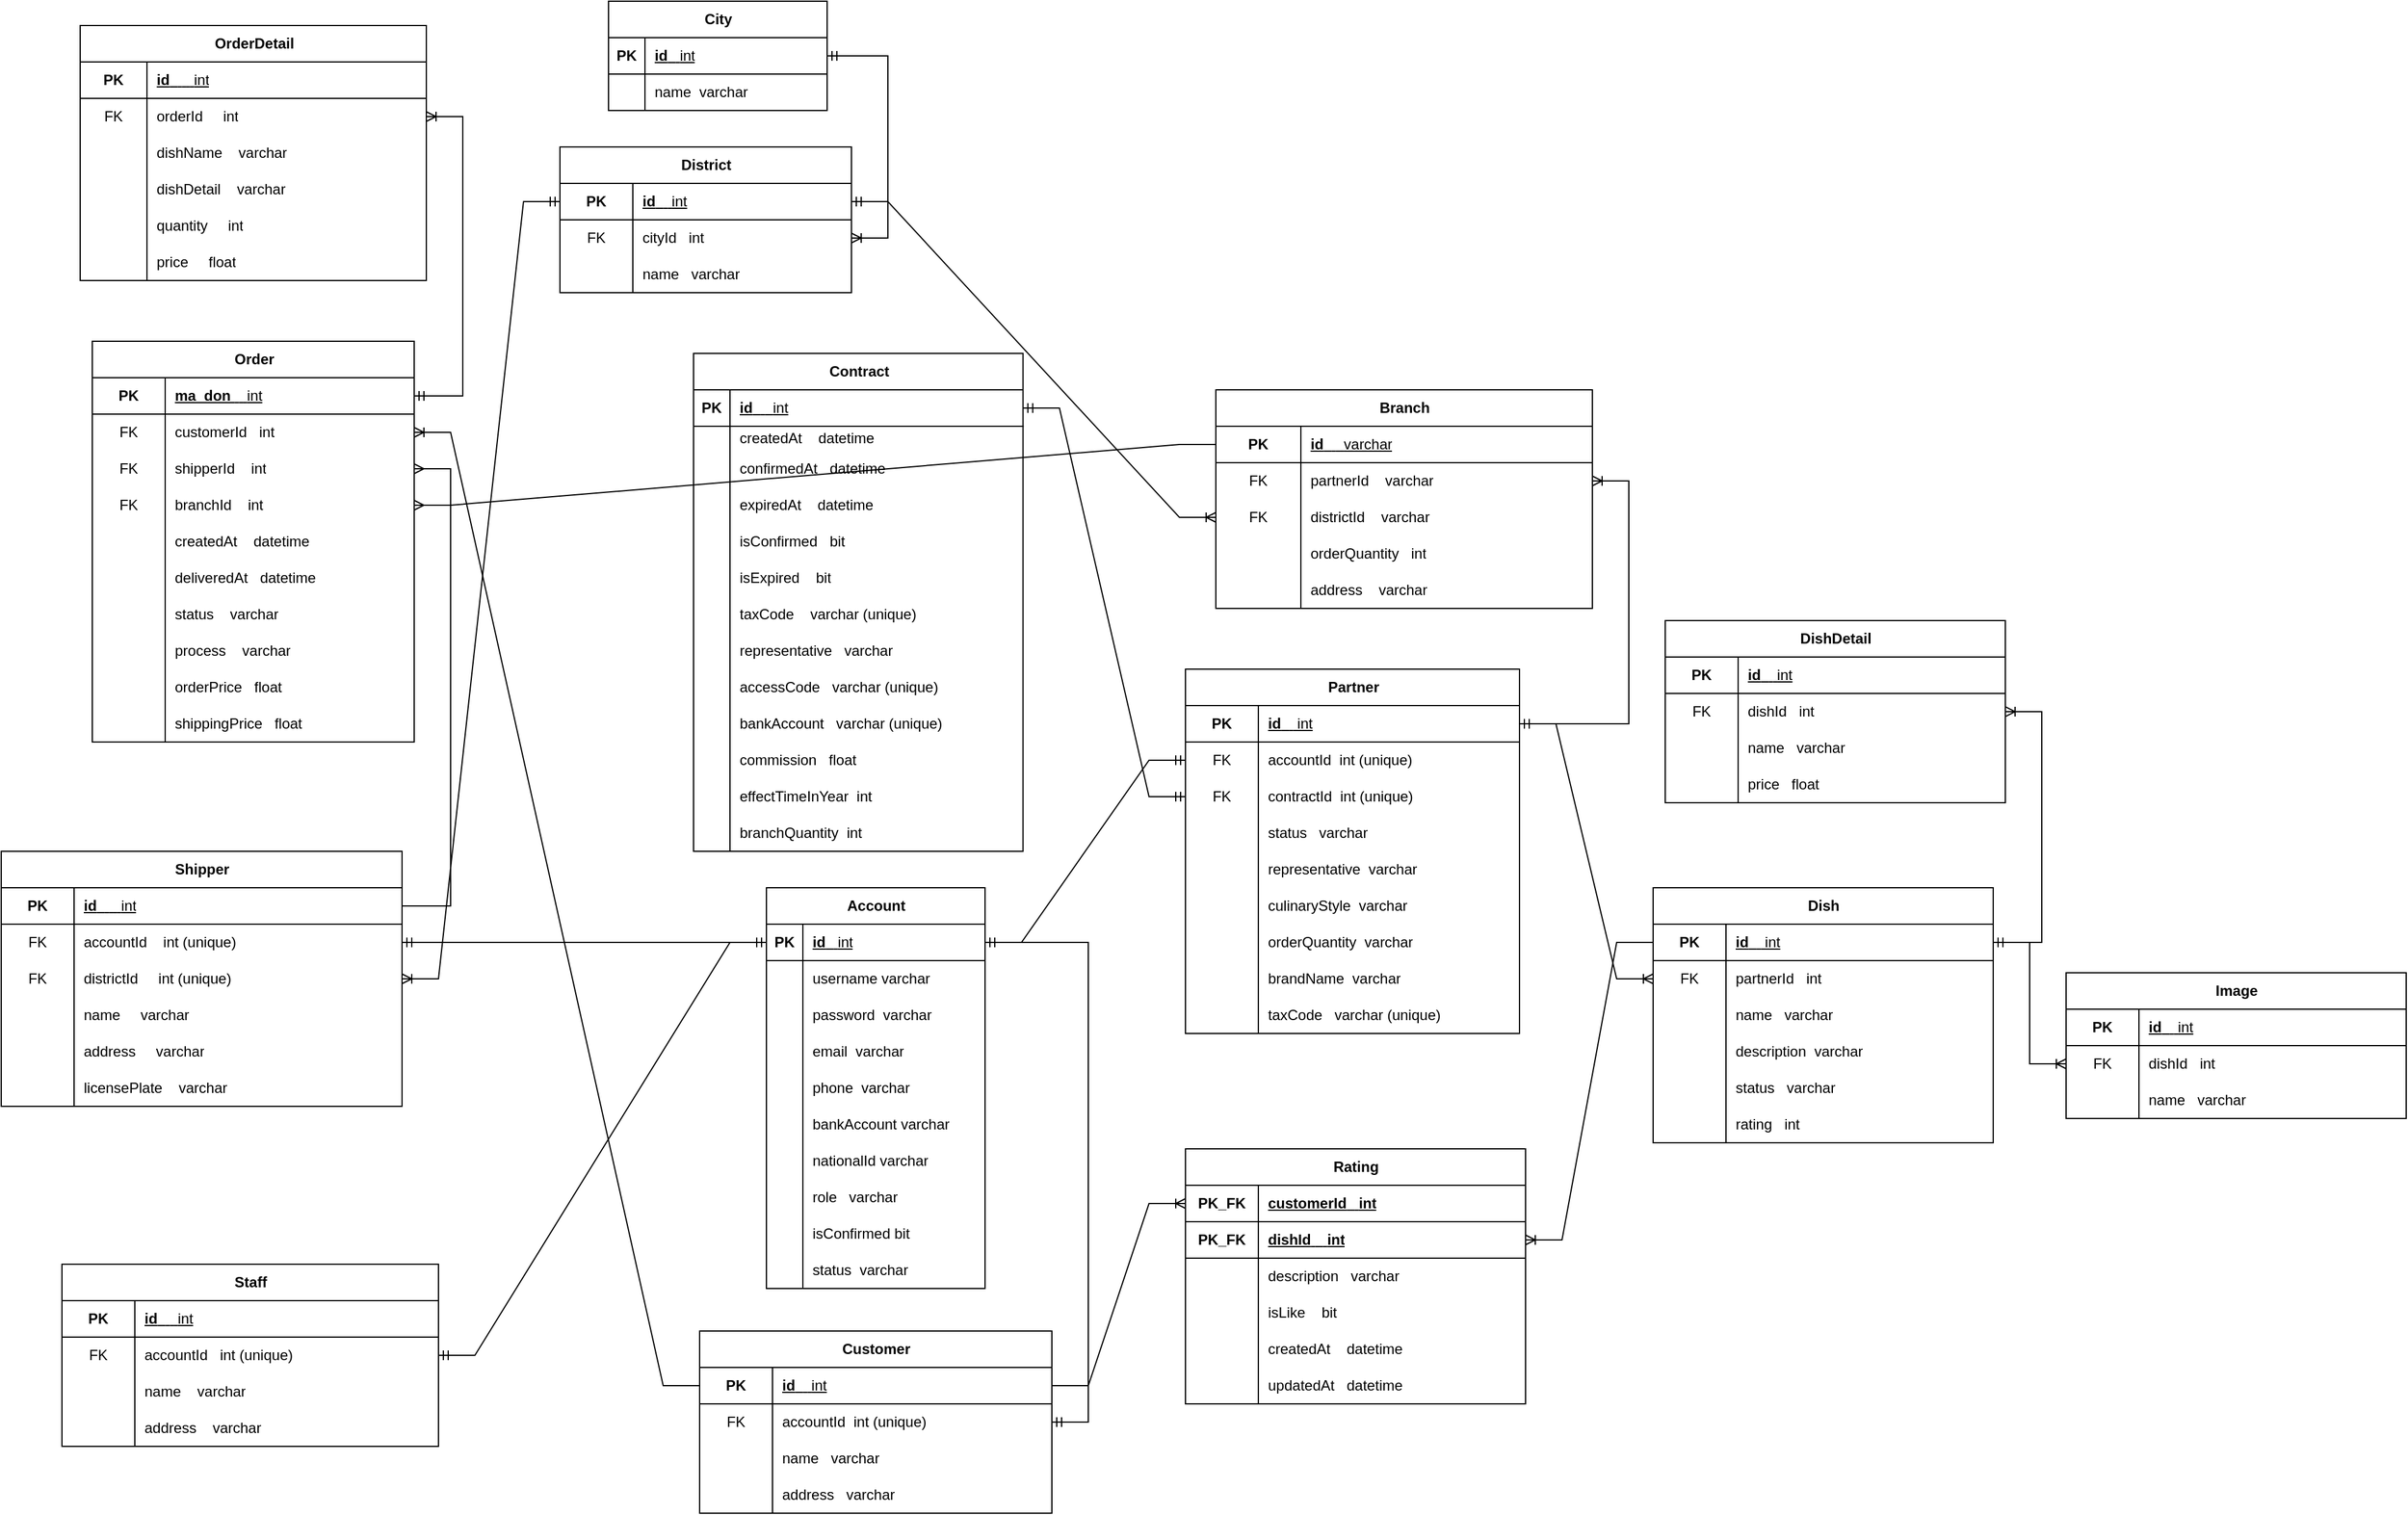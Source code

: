 <mxfile version="21.1.4" type="device">
  <diagram name="Page-1" id="ciMQN8YjVKGDeeMns4Cf">
    <mxGraphModel dx="1921" dy="1664" grid="1" gridSize="10" guides="1" tooltips="1" connect="1" arrows="1" fold="1" page="1" pageScale="1" pageWidth="850" pageHeight="1100" math="0" shadow="0">
      <root>
        <mxCell id="0" />
        <mxCell id="1" parent="0" />
        <mxCell id="TjMXVjULOWDsHT6TVXPV-1" value="Account" style="shape=table;startSize=30;container=1;collapsible=1;childLayout=tableLayout;fixedRows=1;rowLines=0;fontStyle=1;align=center;resizeLast=1;html=1;" parent="1" vertex="1">
          <mxGeometry x="-20" y="130" width="180" height="330" as="geometry" />
        </mxCell>
        <mxCell id="TjMXVjULOWDsHT6TVXPV-2" value="" style="shape=tableRow;horizontal=0;startSize=0;swimlaneHead=0;swimlaneBody=0;fillColor=none;collapsible=0;dropTarget=0;points=[[0,0.5],[1,0.5]];portConstraint=eastwest;top=0;left=0;right=0;bottom=1;" parent="TjMXVjULOWDsHT6TVXPV-1" vertex="1">
          <mxGeometry y="30" width="180" height="30" as="geometry" />
        </mxCell>
        <mxCell id="TjMXVjULOWDsHT6TVXPV-3" value="PK" style="shape=partialRectangle;connectable=0;fillColor=none;top=0;left=0;bottom=0;right=0;fontStyle=1;overflow=hidden;whiteSpace=wrap;html=1;" parent="TjMXVjULOWDsHT6TVXPV-2" vertex="1">
          <mxGeometry width="30" height="30" as="geometry">
            <mxRectangle width="30" height="30" as="alternateBounds" />
          </mxGeometry>
        </mxCell>
        <mxCell id="TjMXVjULOWDsHT6TVXPV-4" value="id&lt;span style=&quot;white-space: pre;&quot;&gt;	&lt;/span&gt;&lt;span style=&quot;white-space: pre;&quot;&gt;	&lt;/span&gt;&lt;span style=&quot;white-space: pre;&quot;&gt;	&lt;/span&gt;&lt;span style=&quot;font-weight: 400;&quot;&gt;int&lt;/span&gt;" style="shape=partialRectangle;connectable=0;fillColor=none;top=0;left=0;bottom=0;right=0;align=left;spacingLeft=6;fontStyle=5;overflow=hidden;whiteSpace=wrap;html=1;" parent="TjMXVjULOWDsHT6TVXPV-2" vertex="1">
          <mxGeometry x="30" width="150" height="30" as="geometry">
            <mxRectangle width="150" height="30" as="alternateBounds" />
          </mxGeometry>
        </mxCell>
        <mxCell id="TjMXVjULOWDsHT6TVXPV-5" value="" style="shape=tableRow;horizontal=0;startSize=0;swimlaneHead=0;swimlaneBody=0;fillColor=none;collapsible=0;dropTarget=0;points=[[0,0.5],[1,0.5]];portConstraint=eastwest;top=0;left=0;right=0;bottom=0;" parent="TjMXVjULOWDsHT6TVXPV-1" vertex="1">
          <mxGeometry y="60" width="180" height="30" as="geometry" />
        </mxCell>
        <mxCell id="TjMXVjULOWDsHT6TVXPV-6" value="" style="shape=partialRectangle;connectable=0;fillColor=none;top=0;left=0;bottom=0;right=0;editable=1;overflow=hidden;whiteSpace=wrap;html=1;" parent="TjMXVjULOWDsHT6TVXPV-5" vertex="1">
          <mxGeometry width="30" height="30" as="geometry">
            <mxRectangle width="30" height="30" as="alternateBounds" />
          </mxGeometry>
        </mxCell>
        <mxCell id="TjMXVjULOWDsHT6TVXPV-7" value="username&lt;span style=&quot;white-space: pre;&quot;&gt;	&lt;/span&gt;varchar" style="shape=partialRectangle;connectable=0;fillColor=none;top=0;left=0;bottom=0;right=0;align=left;spacingLeft=6;overflow=hidden;whiteSpace=wrap;html=1;" parent="TjMXVjULOWDsHT6TVXPV-5" vertex="1">
          <mxGeometry x="30" width="150" height="30" as="geometry">
            <mxRectangle width="150" height="30" as="alternateBounds" />
          </mxGeometry>
        </mxCell>
        <mxCell id="TjMXVjULOWDsHT6TVXPV-8" value="" style="shape=tableRow;horizontal=0;startSize=0;swimlaneHead=0;swimlaneBody=0;fillColor=none;collapsible=0;dropTarget=0;points=[[0,0.5],[1,0.5]];portConstraint=eastwest;top=0;left=0;right=0;bottom=0;" parent="TjMXVjULOWDsHT6TVXPV-1" vertex="1">
          <mxGeometry y="90" width="180" height="30" as="geometry" />
        </mxCell>
        <mxCell id="TjMXVjULOWDsHT6TVXPV-9" value="" style="shape=partialRectangle;connectable=0;fillColor=none;top=0;left=0;bottom=0;right=0;editable=1;overflow=hidden;whiteSpace=wrap;html=1;" parent="TjMXVjULOWDsHT6TVXPV-8" vertex="1">
          <mxGeometry width="30" height="30" as="geometry">
            <mxRectangle width="30" height="30" as="alternateBounds" />
          </mxGeometry>
        </mxCell>
        <mxCell id="TjMXVjULOWDsHT6TVXPV-10" value="password&lt;span style=&quot;white-space: pre;&quot;&gt;	&lt;/span&gt;&lt;span style=&quot;white-space: pre;&quot;&gt;	&lt;/span&gt;varchar" style="shape=partialRectangle;connectable=0;fillColor=none;top=0;left=0;bottom=0;right=0;align=left;spacingLeft=6;overflow=hidden;whiteSpace=wrap;html=1;" parent="TjMXVjULOWDsHT6TVXPV-8" vertex="1">
          <mxGeometry x="30" width="150" height="30" as="geometry">
            <mxRectangle width="150" height="30" as="alternateBounds" />
          </mxGeometry>
        </mxCell>
        <mxCell id="TjMXVjULOWDsHT6TVXPV-11" value="" style="shape=tableRow;horizontal=0;startSize=0;swimlaneHead=0;swimlaneBody=0;fillColor=none;collapsible=0;dropTarget=0;points=[[0,0.5],[1,0.5]];portConstraint=eastwest;top=0;left=0;right=0;bottom=0;" parent="TjMXVjULOWDsHT6TVXPV-1" vertex="1">
          <mxGeometry y="120" width="180" height="30" as="geometry" />
        </mxCell>
        <mxCell id="TjMXVjULOWDsHT6TVXPV-12" value="" style="shape=partialRectangle;connectable=0;fillColor=none;top=0;left=0;bottom=0;right=0;editable=1;overflow=hidden;whiteSpace=wrap;html=1;" parent="TjMXVjULOWDsHT6TVXPV-11" vertex="1">
          <mxGeometry width="30" height="30" as="geometry">
            <mxRectangle width="30" height="30" as="alternateBounds" />
          </mxGeometry>
        </mxCell>
        <mxCell id="TjMXVjULOWDsHT6TVXPV-13" value="email&lt;span style=&quot;white-space: pre;&quot;&gt;	&lt;/span&gt;&lt;span style=&quot;white-space: pre;&quot;&gt;	&lt;/span&gt;varchar" style="shape=partialRectangle;connectable=0;fillColor=none;top=0;left=0;bottom=0;right=0;align=left;spacingLeft=6;overflow=hidden;whiteSpace=wrap;html=1;" parent="TjMXVjULOWDsHT6TVXPV-11" vertex="1">
          <mxGeometry x="30" width="150" height="30" as="geometry">
            <mxRectangle width="150" height="30" as="alternateBounds" />
          </mxGeometry>
        </mxCell>
        <mxCell id="TjMXVjULOWDsHT6TVXPV-27" value="" style="shape=tableRow;horizontal=0;startSize=0;swimlaneHead=0;swimlaneBody=0;fillColor=none;collapsible=0;dropTarget=0;points=[[0,0.5],[1,0.5]];portConstraint=eastwest;top=0;left=0;right=0;bottom=0;" parent="TjMXVjULOWDsHT6TVXPV-1" vertex="1">
          <mxGeometry y="150" width="180" height="30" as="geometry" />
        </mxCell>
        <mxCell id="TjMXVjULOWDsHT6TVXPV-28" value="" style="shape=partialRectangle;connectable=0;fillColor=none;top=0;left=0;bottom=0;right=0;editable=1;overflow=hidden;whiteSpace=wrap;html=1;" parent="TjMXVjULOWDsHT6TVXPV-27" vertex="1">
          <mxGeometry width="30" height="30" as="geometry">
            <mxRectangle width="30" height="30" as="alternateBounds" />
          </mxGeometry>
        </mxCell>
        <mxCell id="TjMXVjULOWDsHT6TVXPV-29" value="phone&lt;span style=&quot;white-space: pre;&quot;&gt;	&lt;/span&gt;&lt;span style=&quot;white-space: pre;&quot;&gt;	&lt;/span&gt;varchar" style="shape=partialRectangle;connectable=0;fillColor=none;top=0;left=0;bottom=0;right=0;align=left;spacingLeft=6;overflow=hidden;whiteSpace=wrap;html=1;" parent="TjMXVjULOWDsHT6TVXPV-27" vertex="1">
          <mxGeometry x="30" width="150" height="30" as="geometry">
            <mxRectangle width="150" height="30" as="alternateBounds" />
          </mxGeometry>
        </mxCell>
        <mxCell id="xkssuXCCWUJvdmhrGZqH-1" value="" style="shape=tableRow;horizontal=0;startSize=0;swimlaneHead=0;swimlaneBody=0;fillColor=none;collapsible=0;dropTarget=0;points=[[0,0.5],[1,0.5]];portConstraint=eastwest;top=0;left=0;right=0;bottom=0;" vertex="1" parent="TjMXVjULOWDsHT6TVXPV-1">
          <mxGeometry y="180" width="180" height="30" as="geometry" />
        </mxCell>
        <mxCell id="xkssuXCCWUJvdmhrGZqH-2" value="" style="shape=partialRectangle;connectable=0;fillColor=none;top=0;left=0;bottom=0;right=0;editable=1;overflow=hidden;whiteSpace=wrap;html=1;" vertex="1" parent="xkssuXCCWUJvdmhrGZqH-1">
          <mxGeometry width="30" height="30" as="geometry">
            <mxRectangle width="30" height="30" as="alternateBounds" />
          </mxGeometry>
        </mxCell>
        <mxCell id="xkssuXCCWUJvdmhrGZqH-3" value="bankAccount&lt;span style=&quot;white-space: pre;&quot;&gt;	&lt;/span&gt;varchar" style="shape=partialRectangle;connectable=0;fillColor=none;top=0;left=0;bottom=0;right=0;align=left;spacingLeft=6;overflow=hidden;whiteSpace=wrap;html=1;" vertex="1" parent="xkssuXCCWUJvdmhrGZqH-1">
          <mxGeometry x="30" width="150" height="30" as="geometry">
            <mxRectangle width="150" height="30" as="alternateBounds" />
          </mxGeometry>
        </mxCell>
        <mxCell id="xkssuXCCWUJvdmhrGZqH-4" value="" style="shape=tableRow;horizontal=0;startSize=0;swimlaneHead=0;swimlaneBody=0;fillColor=none;collapsible=0;dropTarget=0;points=[[0,0.5],[1,0.5]];portConstraint=eastwest;top=0;left=0;right=0;bottom=0;" vertex="1" parent="TjMXVjULOWDsHT6TVXPV-1">
          <mxGeometry y="210" width="180" height="30" as="geometry" />
        </mxCell>
        <mxCell id="xkssuXCCWUJvdmhrGZqH-5" value="" style="shape=partialRectangle;connectable=0;fillColor=none;top=0;left=0;bottom=0;right=0;editable=1;overflow=hidden;whiteSpace=wrap;html=1;" vertex="1" parent="xkssuXCCWUJvdmhrGZqH-4">
          <mxGeometry width="30" height="30" as="geometry">
            <mxRectangle width="30" height="30" as="alternateBounds" />
          </mxGeometry>
        </mxCell>
        <mxCell id="xkssuXCCWUJvdmhrGZqH-6" value="nationalId&lt;span style=&quot;white-space: pre;&quot;&gt;	&lt;/span&gt;varchar" style="shape=partialRectangle;connectable=0;fillColor=none;top=0;left=0;bottom=0;right=0;align=left;spacingLeft=6;overflow=hidden;whiteSpace=wrap;html=1;" vertex="1" parent="xkssuXCCWUJvdmhrGZqH-4">
          <mxGeometry x="30" width="150" height="30" as="geometry">
            <mxRectangle width="150" height="30" as="alternateBounds" />
          </mxGeometry>
        </mxCell>
        <mxCell id="xkssuXCCWUJvdmhrGZqH-7" value="" style="shape=tableRow;horizontal=0;startSize=0;swimlaneHead=0;swimlaneBody=0;fillColor=none;collapsible=0;dropTarget=0;points=[[0,0.5],[1,0.5]];portConstraint=eastwest;top=0;left=0;right=0;bottom=0;" vertex="1" parent="TjMXVjULOWDsHT6TVXPV-1">
          <mxGeometry y="240" width="180" height="30" as="geometry" />
        </mxCell>
        <mxCell id="xkssuXCCWUJvdmhrGZqH-8" value="" style="shape=partialRectangle;connectable=0;fillColor=none;top=0;left=0;bottom=0;right=0;editable=1;overflow=hidden;whiteSpace=wrap;html=1;" vertex="1" parent="xkssuXCCWUJvdmhrGZqH-7">
          <mxGeometry width="30" height="30" as="geometry">
            <mxRectangle width="30" height="30" as="alternateBounds" />
          </mxGeometry>
        </mxCell>
        <mxCell id="xkssuXCCWUJvdmhrGZqH-9" value="role&lt;span style=&quot;white-space: pre;&quot;&gt;	&lt;/span&gt;&lt;span style=&quot;white-space: pre;&quot;&gt;	&lt;/span&gt;&lt;span style=&quot;white-space: pre;&quot;&gt;	&lt;/span&gt;varchar" style="shape=partialRectangle;connectable=0;fillColor=none;top=0;left=0;bottom=0;right=0;align=left;spacingLeft=6;overflow=hidden;whiteSpace=wrap;html=1;" vertex="1" parent="xkssuXCCWUJvdmhrGZqH-7">
          <mxGeometry x="30" width="150" height="30" as="geometry">
            <mxRectangle width="150" height="30" as="alternateBounds" />
          </mxGeometry>
        </mxCell>
        <mxCell id="xkssuXCCWUJvdmhrGZqH-10" value="" style="shape=tableRow;horizontal=0;startSize=0;swimlaneHead=0;swimlaneBody=0;fillColor=none;collapsible=0;dropTarget=0;points=[[0,0.5],[1,0.5]];portConstraint=eastwest;top=0;left=0;right=0;bottom=0;" vertex="1" parent="TjMXVjULOWDsHT6TVXPV-1">
          <mxGeometry y="270" width="180" height="30" as="geometry" />
        </mxCell>
        <mxCell id="xkssuXCCWUJvdmhrGZqH-11" value="" style="shape=partialRectangle;connectable=0;fillColor=none;top=0;left=0;bottom=0;right=0;editable=1;overflow=hidden;whiteSpace=wrap;html=1;" vertex="1" parent="xkssuXCCWUJvdmhrGZqH-10">
          <mxGeometry width="30" height="30" as="geometry">
            <mxRectangle width="30" height="30" as="alternateBounds" />
          </mxGeometry>
        </mxCell>
        <mxCell id="xkssuXCCWUJvdmhrGZqH-12" value="isConfirmed&lt;span style=&quot;white-space: pre;&quot;&gt;	&lt;/span&gt;bit" style="shape=partialRectangle;connectable=0;fillColor=none;top=0;left=0;bottom=0;right=0;align=left;spacingLeft=6;overflow=hidden;whiteSpace=wrap;html=1;" vertex="1" parent="xkssuXCCWUJvdmhrGZqH-10">
          <mxGeometry x="30" width="150" height="30" as="geometry">
            <mxRectangle width="150" height="30" as="alternateBounds" />
          </mxGeometry>
        </mxCell>
        <mxCell id="xkssuXCCWUJvdmhrGZqH-13" value="" style="shape=tableRow;horizontal=0;startSize=0;swimlaneHead=0;swimlaneBody=0;fillColor=none;collapsible=0;dropTarget=0;points=[[0,0.5],[1,0.5]];portConstraint=eastwest;top=0;left=0;right=0;bottom=0;" vertex="1" parent="TjMXVjULOWDsHT6TVXPV-1">
          <mxGeometry y="300" width="180" height="30" as="geometry" />
        </mxCell>
        <mxCell id="xkssuXCCWUJvdmhrGZqH-14" value="" style="shape=partialRectangle;connectable=0;fillColor=none;top=0;left=0;bottom=0;right=0;editable=1;overflow=hidden;whiteSpace=wrap;html=1;" vertex="1" parent="xkssuXCCWUJvdmhrGZqH-13">
          <mxGeometry width="30" height="30" as="geometry">
            <mxRectangle width="30" height="30" as="alternateBounds" />
          </mxGeometry>
        </mxCell>
        <mxCell id="xkssuXCCWUJvdmhrGZqH-15" value="status&lt;span style=&quot;white-space: pre;&quot;&gt;	&lt;/span&gt;&lt;span style=&quot;white-space: pre;&quot;&gt;	&lt;/span&gt;varchar" style="shape=partialRectangle;connectable=0;fillColor=none;top=0;left=0;bottom=0;right=0;align=left;spacingLeft=6;overflow=hidden;whiteSpace=wrap;html=1;" vertex="1" parent="xkssuXCCWUJvdmhrGZqH-13">
          <mxGeometry x="30" width="150" height="30" as="geometry">
            <mxRectangle width="150" height="30" as="alternateBounds" />
          </mxGeometry>
        </mxCell>
        <mxCell id="TjMXVjULOWDsHT6TVXPV-31" value="Partner" style="shape=table;startSize=30;container=1;collapsible=1;childLayout=tableLayout;fixedRows=1;rowLines=0;fontStyle=1;align=center;resizeLast=1;html=1;" parent="1" vertex="1">
          <mxGeometry x="325" y="-50" width="275" height="300" as="geometry" />
        </mxCell>
        <mxCell id="TjMXVjULOWDsHT6TVXPV-32" value="" style="shape=tableRow;horizontal=0;startSize=0;swimlaneHead=0;swimlaneBody=0;fillColor=none;collapsible=0;dropTarget=0;points=[[0,0.5],[1,0.5]];portConstraint=eastwest;top=0;left=0;right=0;bottom=1;" parent="TjMXVjULOWDsHT6TVXPV-31" vertex="1">
          <mxGeometry y="30" width="275" height="30" as="geometry" />
        </mxCell>
        <mxCell id="TjMXVjULOWDsHT6TVXPV-33" value="PK" style="shape=partialRectangle;connectable=0;fillColor=none;top=0;left=0;bottom=0;right=0;fontStyle=1;overflow=hidden;whiteSpace=wrap;html=1;" parent="TjMXVjULOWDsHT6TVXPV-32" vertex="1">
          <mxGeometry width="60" height="30" as="geometry">
            <mxRectangle width="60" height="30" as="alternateBounds" />
          </mxGeometry>
        </mxCell>
        <mxCell id="TjMXVjULOWDsHT6TVXPV-34" value="id&lt;span style=&quot;white-space: pre;&quot;&gt;	&lt;/span&gt;&lt;span style=&quot;white-space: pre;&quot;&gt;	&lt;/span&gt;&lt;span style=&quot;white-space: pre;&quot;&gt;	&lt;span style=&quot;white-space: pre;&quot;&gt;	&lt;/span&gt;&lt;span style=&quot;font-weight: 400;&quot;&gt;int&lt;/span&gt;&lt;/span&gt;" style="shape=partialRectangle;connectable=0;fillColor=none;top=0;left=0;bottom=0;right=0;align=left;spacingLeft=6;fontStyle=5;overflow=hidden;whiteSpace=wrap;html=1;" parent="TjMXVjULOWDsHT6TVXPV-32" vertex="1">
          <mxGeometry x="60" width="215" height="30" as="geometry">
            <mxRectangle width="215" height="30" as="alternateBounds" />
          </mxGeometry>
        </mxCell>
        <mxCell id="TjMXVjULOWDsHT6TVXPV-35" value="" style="shape=tableRow;horizontal=0;startSize=0;swimlaneHead=0;swimlaneBody=0;fillColor=none;collapsible=0;dropTarget=0;points=[[0,0.5],[1,0.5]];portConstraint=eastwest;top=0;left=0;right=0;bottom=0;" parent="TjMXVjULOWDsHT6TVXPV-31" vertex="1">
          <mxGeometry y="60" width="275" height="30" as="geometry" />
        </mxCell>
        <mxCell id="TjMXVjULOWDsHT6TVXPV-36" value="FK" style="shape=partialRectangle;connectable=0;fillColor=none;top=0;left=0;bottom=0;right=0;editable=1;overflow=hidden;whiteSpace=wrap;html=1;" parent="TjMXVjULOWDsHT6TVXPV-35" vertex="1">
          <mxGeometry width="60" height="30" as="geometry">
            <mxRectangle width="60" height="30" as="alternateBounds" />
          </mxGeometry>
        </mxCell>
        <mxCell id="TjMXVjULOWDsHT6TVXPV-37" value="accountId&lt;span style=&quot;white-space: pre;&quot;&gt;	&lt;/span&gt;&lt;span style=&quot;white-space: pre;&quot;&gt;	&lt;/span&gt;int (unique)" style="shape=partialRectangle;connectable=0;fillColor=none;top=0;left=0;bottom=0;right=0;align=left;spacingLeft=6;overflow=hidden;whiteSpace=wrap;html=1;" parent="TjMXVjULOWDsHT6TVXPV-35" vertex="1">
          <mxGeometry x="60" width="215" height="30" as="geometry">
            <mxRectangle width="215" height="30" as="alternateBounds" />
          </mxGeometry>
        </mxCell>
        <mxCell id="QiZA_AMdcrokGGJBrMfG-25" value="" style="shape=tableRow;horizontal=0;startSize=0;swimlaneHead=0;swimlaneBody=0;fillColor=none;collapsible=0;dropTarget=0;points=[[0,0.5],[1,0.5]];portConstraint=eastwest;top=0;left=0;right=0;bottom=0;" parent="TjMXVjULOWDsHT6TVXPV-31" vertex="1">
          <mxGeometry y="90" width="275" height="30" as="geometry" />
        </mxCell>
        <mxCell id="QiZA_AMdcrokGGJBrMfG-26" value="FK" style="shape=partialRectangle;connectable=0;fillColor=none;top=0;left=0;bottom=0;right=0;editable=1;overflow=hidden;whiteSpace=wrap;html=1;" parent="QiZA_AMdcrokGGJBrMfG-25" vertex="1">
          <mxGeometry width="60" height="30" as="geometry">
            <mxRectangle width="60" height="30" as="alternateBounds" />
          </mxGeometry>
        </mxCell>
        <mxCell id="QiZA_AMdcrokGGJBrMfG-27" value="contractId&lt;span style=&quot;white-space: pre;&quot;&gt;	&lt;/span&gt;&lt;span style=&quot;white-space: pre;&quot;&gt;	&lt;/span&gt;int (unique)" style="shape=partialRectangle;connectable=0;fillColor=none;top=0;left=0;bottom=0;right=0;align=left;spacingLeft=6;overflow=hidden;whiteSpace=wrap;html=1;" parent="QiZA_AMdcrokGGJBrMfG-25" vertex="1">
          <mxGeometry x="60" width="215" height="30" as="geometry">
            <mxRectangle width="215" height="30" as="alternateBounds" />
          </mxGeometry>
        </mxCell>
        <mxCell id="TjMXVjULOWDsHT6TVXPV-41" value="" style="shape=tableRow;horizontal=0;startSize=0;swimlaneHead=0;swimlaneBody=0;fillColor=none;collapsible=0;dropTarget=0;points=[[0,0.5],[1,0.5]];portConstraint=eastwest;top=0;left=0;right=0;bottom=0;" parent="TjMXVjULOWDsHT6TVXPV-31" vertex="1">
          <mxGeometry y="120" width="275" height="30" as="geometry" />
        </mxCell>
        <mxCell id="TjMXVjULOWDsHT6TVXPV-42" value="" style="shape=partialRectangle;connectable=0;fillColor=none;top=0;left=0;bottom=0;right=0;editable=1;overflow=hidden;whiteSpace=wrap;html=1;" parent="TjMXVjULOWDsHT6TVXPV-41" vertex="1">
          <mxGeometry width="60" height="30" as="geometry">
            <mxRectangle width="60" height="30" as="alternateBounds" />
          </mxGeometry>
        </mxCell>
        <mxCell id="TjMXVjULOWDsHT6TVXPV-43" value="status&lt;span style=&quot;white-space: pre;&quot;&gt;	&lt;/span&gt;&lt;span style=&quot;white-space: pre;&quot;&gt;	&lt;/span&gt;&lt;span style=&quot;white-space: pre;&quot;&gt;	&lt;/span&gt;varchar" style="shape=partialRectangle;connectable=0;fillColor=none;top=0;left=0;bottom=0;right=0;align=left;spacingLeft=6;overflow=hidden;whiteSpace=wrap;html=1;" parent="TjMXVjULOWDsHT6TVXPV-41" vertex="1">
          <mxGeometry x="60" width="215" height="30" as="geometry">
            <mxRectangle width="215" height="30" as="alternateBounds" />
          </mxGeometry>
        </mxCell>
        <mxCell id="TjMXVjULOWDsHT6TVXPV-45" value="" style="shape=tableRow;horizontal=0;startSize=0;swimlaneHead=0;swimlaneBody=0;fillColor=none;collapsible=0;dropTarget=0;points=[[0,0.5],[1,0.5]];portConstraint=eastwest;top=0;left=0;right=0;bottom=0;" parent="TjMXVjULOWDsHT6TVXPV-31" vertex="1">
          <mxGeometry y="150" width="275" height="30" as="geometry" />
        </mxCell>
        <mxCell id="TjMXVjULOWDsHT6TVXPV-46" value="" style="shape=partialRectangle;connectable=0;fillColor=none;top=0;left=0;bottom=0;right=0;editable=1;overflow=hidden;whiteSpace=wrap;html=1;" parent="TjMXVjULOWDsHT6TVXPV-45" vertex="1">
          <mxGeometry width="60" height="30" as="geometry">
            <mxRectangle width="60" height="30" as="alternateBounds" />
          </mxGeometry>
        </mxCell>
        <mxCell id="TjMXVjULOWDsHT6TVXPV-47" value="representative&lt;span style=&quot;white-space: pre;&quot;&gt;	&lt;/span&gt;&lt;span style=&quot;white-space: pre;&quot;&gt;	&lt;/span&gt;varchar" style="shape=partialRectangle;connectable=0;fillColor=none;top=0;left=0;bottom=0;right=0;align=left;spacingLeft=6;overflow=hidden;whiteSpace=wrap;html=1;" parent="TjMXVjULOWDsHT6TVXPV-45" vertex="1">
          <mxGeometry x="60" width="215" height="30" as="geometry">
            <mxRectangle width="215" height="30" as="alternateBounds" />
          </mxGeometry>
        </mxCell>
        <mxCell id="TjMXVjULOWDsHT6TVXPV-48" value="" style="shape=tableRow;horizontal=0;startSize=0;swimlaneHead=0;swimlaneBody=0;fillColor=none;collapsible=0;dropTarget=0;points=[[0,0.5],[1,0.5]];portConstraint=eastwest;top=0;left=0;right=0;bottom=0;" parent="TjMXVjULOWDsHT6TVXPV-31" vertex="1">
          <mxGeometry y="180" width="275" height="30" as="geometry" />
        </mxCell>
        <mxCell id="TjMXVjULOWDsHT6TVXPV-49" value="" style="shape=partialRectangle;connectable=0;fillColor=none;top=0;left=0;bottom=0;right=0;editable=1;overflow=hidden;whiteSpace=wrap;html=1;" parent="TjMXVjULOWDsHT6TVXPV-48" vertex="1">
          <mxGeometry width="60" height="30" as="geometry">
            <mxRectangle width="60" height="30" as="alternateBounds" />
          </mxGeometry>
        </mxCell>
        <mxCell id="TjMXVjULOWDsHT6TVXPV-50" value="culinaryStyle&lt;span style=&quot;white-space: pre;&quot;&gt;	&lt;/span&gt;&lt;span style=&quot;white-space: pre;&quot;&gt;	&lt;/span&gt;varchar" style="shape=partialRectangle;connectable=0;fillColor=none;top=0;left=0;bottom=0;right=0;align=left;spacingLeft=6;overflow=hidden;whiteSpace=wrap;html=1;" parent="TjMXVjULOWDsHT6TVXPV-48" vertex="1">
          <mxGeometry x="60" width="215" height="30" as="geometry">
            <mxRectangle width="215" height="30" as="alternateBounds" />
          </mxGeometry>
        </mxCell>
        <mxCell id="TjMXVjULOWDsHT6TVXPV-51" value="" style="shape=tableRow;horizontal=0;startSize=0;swimlaneHead=0;swimlaneBody=0;fillColor=none;collapsible=0;dropTarget=0;points=[[0,0.5],[1,0.5]];portConstraint=eastwest;top=0;left=0;right=0;bottom=0;" parent="TjMXVjULOWDsHT6TVXPV-31" vertex="1">
          <mxGeometry y="210" width="275" height="30" as="geometry" />
        </mxCell>
        <mxCell id="TjMXVjULOWDsHT6TVXPV-52" value="" style="shape=partialRectangle;connectable=0;fillColor=none;top=0;left=0;bottom=0;right=0;editable=1;overflow=hidden;whiteSpace=wrap;html=1;" parent="TjMXVjULOWDsHT6TVXPV-51" vertex="1">
          <mxGeometry width="60" height="30" as="geometry">
            <mxRectangle width="60" height="30" as="alternateBounds" />
          </mxGeometry>
        </mxCell>
        <mxCell id="TjMXVjULOWDsHT6TVXPV-53" value="orderQuantity&lt;span style=&quot;white-space: pre;&quot;&gt;	&lt;/span&gt;&lt;span style=&quot;white-space: pre;&quot;&gt;	&lt;/span&gt;varchar" style="shape=partialRectangle;connectable=0;fillColor=none;top=0;left=0;bottom=0;right=0;align=left;spacingLeft=6;overflow=hidden;whiteSpace=wrap;html=1;" parent="TjMXVjULOWDsHT6TVXPV-51" vertex="1">
          <mxGeometry x="60" width="215" height="30" as="geometry">
            <mxRectangle width="215" height="30" as="alternateBounds" />
          </mxGeometry>
        </mxCell>
        <mxCell id="TjMXVjULOWDsHT6TVXPV-54" value="" style="shape=tableRow;horizontal=0;startSize=0;swimlaneHead=0;swimlaneBody=0;fillColor=none;collapsible=0;dropTarget=0;points=[[0,0.5],[1,0.5]];portConstraint=eastwest;top=0;left=0;right=0;bottom=0;" parent="TjMXVjULOWDsHT6TVXPV-31" vertex="1">
          <mxGeometry y="240" width="275" height="30" as="geometry" />
        </mxCell>
        <mxCell id="TjMXVjULOWDsHT6TVXPV-55" value="" style="shape=partialRectangle;connectable=0;fillColor=none;top=0;left=0;bottom=0;right=0;editable=1;overflow=hidden;whiteSpace=wrap;html=1;" parent="TjMXVjULOWDsHT6TVXPV-54" vertex="1">
          <mxGeometry width="60" height="30" as="geometry">
            <mxRectangle width="60" height="30" as="alternateBounds" />
          </mxGeometry>
        </mxCell>
        <mxCell id="TjMXVjULOWDsHT6TVXPV-56" value="brandName&lt;span style=&quot;white-space: pre;&quot;&gt;	&lt;/span&gt;&lt;span style=&quot;white-space: pre;&quot;&gt;	&lt;/span&gt;varchar" style="shape=partialRectangle;connectable=0;fillColor=none;top=0;left=0;bottom=0;right=0;align=left;spacingLeft=6;overflow=hidden;whiteSpace=wrap;html=1;" parent="TjMXVjULOWDsHT6TVXPV-54" vertex="1">
          <mxGeometry x="60" width="215" height="30" as="geometry">
            <mxRectangle width="215" height="30" as="alternateBounds" />
          </mxGeometry>
        </mxCell>
        <mxCell id="TjMXVjULOWDsHT6TVXPV-57" value="" style="shape=tableRow;horizontal=0;startSize=0;swimlaneHead=0;swimlaneBody=0;fillColor=none;collapsible=0;dropTarget=0;points=[[0,0.5],[1,0.5]];portConstraint=eastwest;top=0;left=0;right=0;bottom=0;" parent="TjMXVjULOWDsHT6TVXPV-31" vertex="1">
          <mxGeometry y="270" width="275" height="30" as="geometry" />
        </mxCell>
        <mxCell id="TjMXVjULOWDsHT6TVXPV-58" value="" style="shape=partialRectangle;connectable=0;fillColor=none;top=0;left=0;bottom=0;right=0;editable=1;overflow=hidden;whiteSpace=wrap;html=1;" parent="TjMXVjULOWDsHT6TVXPV-57" vertex="1">
          <mxGeometry width="60" height="30" as="geometry">
            <mxRectangle width="60" height="30" as="alternateBounds" />
          </mxGeometry>
        </mxCell>
        <mxCell id="TjMXVjULOWDsHT6TVXPV-59" value="taxCode&lt;span style=&quot;white-space: pre;&quot;&gt;	&lt;/span&gt;&lt;span style=&quot;white-space: pre;&quot;&gt;	&lt;/span&gt;&lt;span style=&quot;white-space: pre;&quot;&gt;	&lt;/span&gt;varchar (unique)" style="shape=partialRectangle;connectable=0;fillColor=none;top=0;left=0;bottom=0;right=0;align=left;spacingLeft=6;overflow=hidden;whiteSpace=wrap;html=1;" parent="TjMXVjULOWDsHT6TVXPV-57" vertex="1">
          <mxGeometry x="60" width="215" height="30" as="geometry">
            <mxRectangle width="215" height="30" as="alternateBounds" />
          </mxGeometry>
        </mxCell>
        <mxCell id="TjMXVjULOWDsHT6TVXPV-44" value="" style="edgeStyle=entityRelationEdgeStyle;fontSize=12;html=1;endArrow=ERmandOne;startArrow=ERmandOne;rounded=0;" parent="1" source="TjMXVjULOWDsHT6TVXPV-2" target="TjMXVjULOWDsHT6TVXPV-35" edge="1">
          <mxGeometry width="100" height="100" relative="1" as="geometry">
            <mxPoint x="330" y="320" as="sourcePoint" />
            <mxPoint x="430" y="220" as="targetPoint" />
          </mxGeometry>
        </mxCell>
        <mxCell id="TjMXVjULOWDsHT6TVXPV-63" value="Dish" style="shape=table;startSize=30;container=1;collapsible=1;childLayout=tableLayout;fixedRows=1;rowLines=0;fontStyle=1;align=center;resizeLast=1;html=1;" parent="1" vertex="1">
          <mxGeometry x="710" y="130" width="280" height="210" as="geometry" />
        </mxCell>
        <mxCell id="TjMXVjULOWDsHT6TVXPV-64" value="" style="shape=tableRow;horizontal=0;startSize=0;swimlaneHead=0;swimlaneBody=0;fillColor=none;collapsible=0;dropTarget=0;points=[[0,0.5],[1,0.5]];portConstraint=eastwest;top=0;left=0;right=0;bottom=1;" parent="TjMXVjULOWDsHT6TVXPV-63" vertex="1">
          <mxGeometry y="30" width="280" height="30" as="geometry" />
        </mxCell>
        <mxCell id="TjMXVjULOWDsHT6TVXPV-65" value="PK" style="shape=partialRectangle;connectable=0;fillColor=none;top=0;left=0;bottom=0;right=0;fontStyle=1;overflow=hidden;whiteSpace=wrap;html=1;" parent="TjMXVjULOWDsHT6TVXPV-64" vertex="1">
          <mxGeometry width="60" height="30" as="geometry">
            <mxRectangle width="60" height="30" as="alternateBounds" />
          </mxGeometry>
        </mxCell>
        <mxCell id="TjMXVjULOWDsHT6TVXPV-66" value="id&lt;span style=&quot;white-space: pre;&quot;&gt;	&lt;/span&gt;&lt;span style=&quot;white-space: pre;&quot;&gt;	&lt;/span&gt;&lt;span style=&quot;white-space: pre;&quot;&gt;	&lt;/span&gt;&lt;span style=&quot;white-space: pre;&quot;&gt;	&lt;/span&gt;&lt;span style=&quot;font-weight: 400;&quot;&gt;int&lt;/span&gt;" style="shape=partialRectangle;connectable=0;fillColor=none;top=0;left=0;bottom=0;right=0;align=left;spacingLeft=6;fontStyle=5;overflow=hidden;whiteSpace=wrap;html=1;" parent="TjMXVjULOWDsHT6TVXPV-64" vertex="1">
          <mxGeometry x="60" width="220" height="30" as="geometry">
            <mxRectangle width="220" height="30" as="alternateBounds" />
          </mxGeometry>
        </mxCell>
        <mxCell id="TjMXVjULOWDsHT6TVXPV-67" value="" style="shape=tableRow;horizontal=0;startSize=0;swimlaneHead=0;swimlaneBody=0;fillColor=none;collapsible=0;dropTarget=0;points=[[0,0.5],[1,0.5]];portConstraint=eastwest;top=0;left=0;right=0;bottom=0;" parent="TjMXVjULOWDsHT6TVXPV-63" vertex="1">
          <mxGeometry y="60" width="280" height="30" as="geometry" />
        </mxCell>
        <mxCell id="TjMXVjULOWDsHT6TVXPV-68" value="FK" style="shape=partialRectangle;connectable=0;fillColor=none;top=0;left=0;bottom=0;right=0;editable=1;overflow=hidden;whiteSpace=wrap;html=1;" parent="TjMXVjULOWDsHT6TVXPV-67" vertex="1">
          <mxGeometry width="60" height="30" as="geometry">
            <mxRectangle width="60" height="30" as="alternateBounds" />
          </mxGeometry>
        </mxCell>
        <mxCell id="TjMXVjULOWDsHT6TVXPV-69" value="partnerId&lt;span style=&quot;white-space: pre;&quot;&gt;	&lt;/span&gt;&lt;span style=&quot;white-space: pre;&quot;&gt;	&lt;/span&gt;&lt;span style=&quot;white-space: pre;&quot;&gt;	&lt;/span&gt;int" style="shape=partialRectangle;connectable=0;fillColor=none;top=0;left=0;bottom=0;right=0;align=left;spacingLeft=6;overflow=hidden;whiteSpace=wrap;html=1;" parent="TjMXVjULOWDsHT6TVXPV-67" vertex="1">
          <mxGeometry x="60" width="220" height="30" as="geometry">
            <mxRectangle width="220" height="30" as="alternateBounds" />
          </mxGeometry>
        </mxCell>
        <mxCell id="QiZA_AMdcrokGGJBrMfG-28" value="" style="shape=tableRow;horizontal=0;startSize=0;swimlaneHead=0;swimlaneBody=0;fillColor=none;collapsible=0;dropTarget=0;points=[[0,0.5],[1,0.5]];portConstraint=eastwest;top=0;left=0;right=0;bottom=0;" parent="TjMXVjULOWDsHT6TVXPV-63" vertex="1">
          <mxGeometry y="90" width="280" height="30" as="geometry" />
        </mxCell>
        <mxCell id="QiZA_AMdcrokGGJBrMfG-29" value="" style="shape=partialRectangle;connectable=0;fillColor=none;top=0;left=0;bottom=0;right=0;editable=1;overflow=hidden;whiteSpace=wrap;html=1;" parent="QiZA_AMdcrokGGJBrMfG-28" vertex="1">
          <mxGeometry width="60" height="30" as="geometry">
            <mxRectangle width="60" height="30" as="alternateBounds" />
          </mxGeometry>
        </mxCell>
        <mxCell id="QiZA_AMdcrokGGJBrMfG-30" value="name&lt;span style=&quot;white-space: pre;&quot;&gt;	&lt;/span&gt;&lt;span style=&quot;white-space: pre;&quot;&gt;	&lt;/span&gt;&lt;span style=&quot;white-space: pre;&quot;&gt;	&lt;/span&gt;varchar" style="shape=partialRectangle;connectable=0;fillColor=none;top=0;left=0;bottom=0;right=0;align=left;spacingLeft=6;overflow=hidden;whiteSpace=wrap;html=1;" parent="QiZA_AMdcrokGGJBrMfG-28" vertex="1">
          <mxGeometry x="60" width="220" height="30" as="geometry">
            <mxRectangle width="220" height="30" as="alternateBounds" />
          </mxGeometry>
        </mxCell>
        <mxCell id="TjMXVjULOWDsHT6TVXPV-70" value="" style="shape=tableRow;horizontal=0;startSize=0;swimlaneHead=0;swimlaneBody=0;fillColor=none;collapsible=0;dropTarget=0;points=[[0,0.5],[1,0.5]];portConstraint=eastwest;top=0;left=0;right=0;bottom=0;" parent="TjMXVjULOWDsHT6TVXPV-63" vertex="1">
          <mxGeometry y="120" width="280" height="30" as="geometry" />
        </mxCell>
        <mxCell id="TjMXVjULOWDsHT6TVXPV-71" value="" style="shape=partialRectangle;connectable=0;fillColor=none;top=0;left=0;bottom=0;right=0;editable=1;overflow=hidden;whiteSpace=wrap;html=1;" parent="TjMXVjULOWDsHT6TVXPV-70" vertex="1">
          <mxGeometry width="60" height="30" as="geometry">
            <mxRectangle width="60" height="30" as="alternateBounds" />
          </mxGeometry>
        </mxCell>
        <mxCell id="TjMXVjULOWDsHT6TVXPV-72" value="description&lt;span style=&quot;white-space: pre;&quot;&gt;	&lt;/span&gt;&lt;span style=&quot;white-space: pre;&quot;&gt;	&lt;/span&gt;varchar" style="shape=partialRectangle;connectable=0;fillColor=none;top=0;left=0;bottom=0;right=0;align=left;spacingLeft=6;overflow=hidden;whiteSpace=wrap;html=1;" parent="TjMXVjULOWDsHT6TVXPV-70" vertex="1">
          <mxGeometry x="60" width="220" height="30" as="geometry">
            <mxRectangle width="220" height="30" as="alternateBounds" />
          </mxGeometry>
        </mxCell>
        <mxCell id="TjMXVjULOWDsHT6TVXPV-73" value="" style="shape=tableRow;horizontal=0;startSize=0;swimlaneHead=0;swimlaneBody=0;fillColor=none;collapsible=0;dropTarget=0;points=[[0,0.5],[1,0.5]];portConstraint=eastwest;top=0;left=0;right=0;bottom=0;" parent="TjMXVjULOWDsHT6TVXPV-63" vertex="1">
          <mxGeometry y="150" width="280" height="30" as="geometry" />
        </mxCell>
        <mxCell id="TjMXVjULOWDsHT6TVXPV-74" value="" style="shape=partialRectangle;connectable=0;fillColor=none;top=0;left=0;bottom=0;right=0;editable=1;overflow=hidden;whiteSpace=wrap;html=1;" parent="TjMXVjULOWDsHT6TVXPV-73" vertex="1">
          <mxGeometry width="60" height="30" as="geometry">
            <mxRectangle width="60" height="30" as="alternateBounds" />
          </mxGeometry>
        </mxCell>
        <mxCell id="TjMXVjULOWDsHT6TVXPV-75" value="status&lt;span style=&quot;white-space: pre;&quot;&gt;	&lt;/span&gt;&lt;span style=&quot;white-space: pre;&quot;&gt;	&lt;/span&gt;&lt;span style=&quot;white-space: pre;&quot;&gt;	&lt;/span&gt;varchar" style="shape=partialRectangle;connectable=0;fillColor=none;top=0;left=0;bottom=0;right=0;align=left;spacingLeft=6;overflow=hidden;whiteSpace=wrap;html=1;" parent="TjMXVjULOWDsHT6TVXPV-73" vertex="1">
          <mxGeometry x="60" width="220" height="30" as="geometry">
            <mxRectangle width="220" height="30" as="alternateBounds" />
          </mxGeometry>
        </mxCell>
        <mxCell id="TjMXVjULOWDsHT6TVXPV-79" value="" style="shape=tableRow;horizontal=0;startSize=0;swimlaneHead=0;swimlaneBody=0;fillColor=none;collapsible=0;dropTarget=0;points=[[0,0.5],[1,0.5]];portConstraint=eastwest;top=0;left=0;right=0;bottom=0;" parent="TjMXVjULOWDsHT6TVXPV-63" vertex="1">
          <mxGeometry y="180" width="280" height="30" as="geometry" />
        </mxCell>
        <mxCell id="TjMXVjULOWDsHT6TVXPV-80" value="" style="shape=partialRectangle;connectable=0;fillColor=none;top=0;left=0;bottom=0;right=0;editable=1;overflow=hidden;whiteSpace=wrap;html=1;" parent="TjMXVjULOWDsHT6TVXPV-79" vertex="1">
          <mxGeometry width="60" height="30" as="geometry">
            <mxRectangle width="60" height="30" as="alternateBounds" />
          </mxGeometry>
        </mxCell>
        <mxCell id="TjMXVjULOWDsHT6TVXPV-81" value="rating&lt;span style=&quot;white-space: pre;&quot;&gt;	&lt;/span&gt;&lt;span style=&quot;white-space: pre;&quot;&gt;	&lt;/span&gt;&lt;span style=&quot;white-space: pre;&quot;&gt;	&lt;/span&gt;int" style="shape=partialRectangle;connectable=0;fillColor=none;top=0;left=0;bottom=0;right=0;align=left;spacingLeft=6;overflow=hidden;whiteSpace=wrap;html=1;" parent="TjMXVjULOWDsHT6TVXPV-79" vertex="1">
          <mxGeometry x="60" width="220" height="30" as="geometry">
            <mxRectangle width="220" height="30" as="alternateBounds" />
          </mxGeometry>
        </mxCell>
        <mxCell id="TjMXVjULOWDsHT6TVXPV-82" value="DishDetail" style="shape=table;startSize=30;container=1;collapsible=1;childLayout=tableLayout;fixedRows=1;rowLines=0;fontStyle=1;align=center;resizeLast=1;html=1;" parent="1" vertex="1">
          <mxGeometry x="720" y="-90" width="280" height="150" as="geometry" />
        </mxCell>
        <mxCell id="TjMXVjULOWDsHT6TVXPV-83" value="" style="shape=tableRow;horizontal=0;startSize=0;swimlaneHead=0;swimlaneBody=0;fillColor=none;collapsible=0;dropTarget=0;points=[[0,0.5],[1,0.5]];portConstraint=eastwest;top=0;left=0;right=0;bottom=1;" parent="TjMXVjULOWDsHT6TVXPV-82" vertex="1">
          <mxGeometry y="30" width="280" height="30" as="geometry" />
        </mxCell>
        <mxCell id="TjMXVjULOWDsHT6TVXPV-84" value="PK" style="shape=partialRectangle;connectable=0;fillColor=none;top=0;left=0;bottom=0;right=0;fontStyle=1;overflow=hidden;whiteSpace=wrap;html=1;" parent="TjMXVjULOWDsHT6TVXPV-83" vertex="1">
          <mxGeometry width="60" height="30" as="geometry">
            <mxRectangle width="60" height="30" as="alternateBounds" />
          </mxGeometry>
        </mxCell>
        <mxCell id="TjMXVjULOWDsHT6TVXPV-85" value="id&lt;span style=&quot;white-space: pre;&quot;&gt;	&lt;/span&gt;&lt;span style=&quot;white-space: pre;&quot;&gt;	&lt;/span&gt;&lt;span style=&quot;white-space: pre;&quot;&gt;	&lt;/span&gt;&lt;span style=&quot;white-space: pre;&quot;&gt;	&lt;/span&gt;&lt;span style=&quot;font-weight: 400;&quot;&gt;int&lt;/span&gt;" style="shape=partialRectangle;connectable=0;fillColor=none;top=0;left=0;bottom=0;right=0;align=left;spacingLeft=6;fontStyle=5;overflow=hidden;whiteSpace=wrap;html=1;" parent="TjMXVjULOWDsHT6TVXPV-83" vertex="1">
          <mxGeometry x="60" width="220" height="30" as="geometry">
            <mxRectangle width="220" height="30" as="alternateBounds" />
          </mxGeometry>
        </mxCell>
        <mxCell id="TjMXVjULOWDsHT6TVXPV-86" value="" style="shape=tableRow;horizontal=0;startSize=0;swimlaneHead=0;swimlaneBody=0;fillColor=none;collapsible=0;dropTarget=0;points=[[0,0.5],[1,0.5]];portConstraint=eastwest;top=0;left=0;right=0;bottom=0;" parent="TjMXVjULOWDsHT6TVXPV-82" vertex="1">
          <mxGeometry y="60" width="280" height="30" as="geometry" />
        </mxCell>
        <mxCell id="TjMXVjULOWDsHT6TVXPV-87" value="FK" style="shape=partialRectangle;connectable=0;fillColor=none;top=0;left=0;bottom=0;right=0;editable=1;overflow=hidden;whiteSpace=wrap;html=1;" parent="TjMXVjULOWDsHT6TVXPV-86" vertex="1">
          <mxGeometry width="60" height="30" as="geometry">
            <mxRectangle width="60" height="30" as="alternateBounds" />
          </mxGeometry>
        </mxCell>
        <mxCell id="TjMXVjULOWDsHT6TVXPV-88" value="dishId&lt;span style=&quot;white-space: pre;&quot;&gt;	&lt;/span&gt;&lt;span style=&quot;white-space: pre;&quot;&gt;	&lt;/span&gt;&lt;span style=&quot;white-space: pre;&quot;&gt;	&lt;/span&gt;int" style="shape=partialRectangle;connectable=0;fillColor=none;top=0;left=0;bottom=0;right=0;align=left;spacingLeft=6;overflow=hidden;whiteSpace=wrap;html=1;" parent="TjMXVjULOWDsHT6TVXPV-86" vertex="1">
          <mxGeometry x="60" width="220" height="30" as="geometry">
            <mxRectangle width="220" height="30" as="alternateBounds" />
          </mxGeometry>
        </mxCell>
        <mxCell id="QiZA_AMdcrokGGJBrMfG-31" value="" style="shape=tableRow;horizontal=0;startSize=0;swimlaneHead=0;swimlaneBody=0;fillColor=none;collapsible=0;dropTarget=0;points=[[0,0.5],[1,0.5]];portConstraint=eastwest;top=0;left=0;right=0;bottom=0;" parent="TjMXVjULOWDsHT6TVXPV-82" vertex="1">
          <mxGeometry y="90" width="280" height="30" as="geometry" />
        </mxCell>
        <mxCell id="QiZA_AMdcrokGGJBrMfG-32" value="" style="shape=partialRectangle;connectable=0;fillColor=none;top=0;left=0;bottom=0;right=0;editable=1;overflow=hidden;whiteSpace=wrap;html=1;" parent="QiZA_AMdcrokGGJBrMfG-31" vertex="1">
          <mxGeometry width="60" height="30" as="geometry">
            <mxRectangle width="60" height="30" as="alternateBounds" />
          </mxGeometry>
        </mxCell>
        <mxCell id="QiZA_AMdcrokGGJBrMfG-33" value="name&lt;span style=&quot;white-space: pre;&quot;&gt;	&lt;/span&gt;&lt;span style=&quot;white-space: pre;&quot;&gt;	&lt;/span&gt;&lt;span style=&quot;white-space: pre;&quot;&gt;	&lt;/span&gt;varchar" style="shape=partialRectangle;connectable=0;fillColor=none;top=0;left=0;bottom=0;right=0;align=left;spacingLeft=6;overflow=hidden;whiteSpace=wrap;html=1;" parent="QiZA_AMdcrokGGJBrMfG-31" vertex="1">
          <mxGeometry x="60" width="220" height="30" as="geometry">
            <mxRectangle width="220" height="30" as="alternateBounds" />
          </mxGeometry>
        </mxCell>
        <mxCell id="TjMXVjULOWDsHT6TVXPV-89" value="" style="shape=tableRow;horizontal=0;startSize=0;swimlaneHead=0;swimlaneBody=0;fillColor=none;collapsible=0;dropTarget=0;points=[[0,0.5],[1,0.5]];portConstraint=eastwest;top=0;left=0;right=0;bottom=0;" parent="TjMXVjULOWDsHT6TVXPV-82" vertex="1">
          <mxGeometry y="120" width="280" height="30" as="geometry" />
        </mxCell>
        <mxCell id="TjMXVjULOWDsHT6TVXPV-90" value="" style="shape=partialRectangle;connectable=0;fillColor=none;top=0;left=0;bottom=0;right=0;editable=1;overflow=hidden;whiteSpace=wrap;html=1;" parent="TjMXVjULOWDsHT6TVXPV-89" vertex="1">
          <mxGeometry width="60" height="30" as="geometry">
            <mxRectangle width="60" height="30" as="alternateBounds" />
          </mxGeometry>
        </mxCell>
        <mxCell id="TjMXVjULOWDsHT6TVXPV-91" value="price&lt;span style=&quot;white-space: pre;&quot;&gt;	&lt;/span&gt;&lt;span style=&quot;white-space: pre;&quot;&gt;	&lt;/span&gt;&lt;span style=&quot;white-space: pre;&quot;&gt;	&lt;/span&gt;float" style="shape=partialRectangle;connectable=0;fillColor=none;top=0;left=0;bottom=0;right=0;align=left;spacingLeft=6;overflow=hidden;whiteSpace=wrap;html=1;" parent="TjMXVjULOWDsHT6TVXPV-89" vertex="1">
          <mxGeometry x="60" width="220" height="30" as="geometry">
            <mxRectangle width="220" height="30" as="alternateBounds" />
          </mxGeometry>
        </mxCell>
        <mxCell id="TjMXVjULOWDsHT6TVXPV-102" value="" style="edgeStyle=entityRelationEdgeStyle;fontSize=12;html=1;endArrow=ERoneToMany;startArrow=ERmandOne;rounded=0;" parent="1" source="TjMXVjULOWDsHT6TVXPV-64" target="TjMXVjULOWDsHT6TVXPV-86" edge="1">
          <mxGeometry width="100" height="100" relative="1" as="geometry">
            <mxPoint x="850" y="310" as="sourcePoint" />
            <mxPoint x="950" y="210" as="targetPoint" />
          </mxGeometry>
        </mxCell>
        <mxCell id="TjMXVjULOWDsHT6TVXPV-106" value="" style="edgeStyle=entityRelationEdgeStyle;fontSize=12;html=1;endArrow=ERoneToMany;startArrow=ERmandOne;rounded=0;" parent="1" source="TjMXVjULOWDsHT6TVXPV-32" target="TjMXVjULOWDsHT6TVXPV-67" edge="1">
          <mxGeometry width="100" height="100" relative="1" as="geometry">
            <mxPoint x="840" y="175" as="sourcePoint" />
            <mxPoint x="940" y="205" as="targetPoint" />
          </mxGeometry>
        </mxCell>
        <mxCell id="TjMXVjULOWDsHT6TVXPV-107" value="Customer" style="shape=table;startSize=30;container=1;collapsible=1;childLayout=tableLayout;fixedRows=1;rowLines=0;fontStyle=1;align=center;resizeLast=1;html=1;" parent="1" vertex="1">
          <mxGeometry x="-75" y="495" width="290" height="150" as="geometry" />
        </mxCell>
        <mxCell id="TjMXVjULOWDsHT6TVXPV-108" value="" style="shape=tableRow;horizontal=0;startSize=0;swimlaneHead=0;swimlaneBody=0;fillColor=none;collapsible=0;dropTarget=0;points=[[0,0.5],[1,0.5]];portConstraint=eastwest;top=0;left=0;right=0;bottom=1;" parent="TjMXVjULOWDsHT6TVXPV-107" vertex="1">
          <mxGeometry y="30" width="290" height="30" as="geometry" />
        </mxCell>
        <mxCell id="TjMXVjULOWDsHT6TVXPV-109" value="PK" style="shape=partialRectangle;connectable=0;fillColor=none;top=0;left=0;bottom=0;right=0;fontStyle=1;overflow=hidden;whiteSpace=wrap;html=1;" parent="TjMXVjULOWDsHT6TVXPV-108" vertex="1">
          <mxGeometry width="60" height="30" as="geometry">
            <mxRectangle width="60" height="30" as="alternateBounds" />
          </mxGeometry>
        </mxCell>
        <mxCell id="TjMXVjULOWDsHT6TVXPV-110" value="id&lt;span style=&quot;white-space: pre;&quot;&gt;	&lt;/span&gt;&lt;span style=&quot;white-space: pre;&quot;&gt;	&lt;/span&gt;&lt;span style=&quot;white-space: pre;&quot;&gt;	&lt;/span&gt;&lt;span style=&quot;white-space: pre;&quot;&gt;	&lt;/span&gt;&lt;span style=&quot;font-weight: 400;&quot;&gt;int&lt;/span&gt;" style="shape=partialRectangle;connectable=0;fillColor=none;top=0;left=0;bottom=0;right=0;align=left;spacingLeft=6;fontStyle=5;overflow=hidden;whiteSpace=wrap;html=1;" parent="TjMXVjULOWDsHT6TVXPV-108" vertex="1">
          <mxGeometry x="60" width="230" height="30" as="geometry">
            <mxRectangle width="230" height="30" as="alternateBounds" />
          </mxGeometry>
        </mxCell>
        <mxCell id="TjMXVjULOWDsHT6TVXPV-111" value="" style="shape=tableRow;horizontal=0;startSize=0;swimlaneHead=0;swimlaneBody=0;fillColor=none;collapsible=0;dropTarget=0;points=[[0,0.5],[1,0.5]];portConstraint=eastwest;top=0;left=0;right=0;bottom=0;" parent="TjMXVjULOWDsHT6TVXPV-107" vertex="1">
          <mxGeometry y="60" width="290" height="30" as="geometry" />
        </mxCell>
        <mxCell id="TjMXVjULOWDsHT6TVXPV-112" value="FK" style="shape=partialRectangle;connectable=0;fillColor=none;top=0;left=0;bottom=0;right=0;editable=1;overflow=hidden;whiteSpace=wrap;html=1;" parent="TjMXVjULOWDsHT6TVXPV-111" vertex="1">
          <mxGeometry width="60" height="30" as="geometry">
            <mxRectangle width="60" height="30" as="alternateBounds" />
          </mxGeometry>
        </mxCell>
        <mxCell id="TjMXVjULOWDsHT6TVXPV-113" value="accountId&lt;span style=&quot;white-space: pre;&quot;&gt;	&lt;/span&gt;&lt;span style=&quot;white-space: pre;&quot;&gt;	&lt;/span&gt;int (unique)" style="shape=partialRectangle;connectable=0;fillColor=none;top=0;left=0;bottom=0;right=0;align=left;spacingLeft=6;overflow=hidden;whiteSpace=wrap;html=1;" parent="TjMXVjULOWDsHT6TVXPV-111" vertex="1">
          <mxGeometry x="60" width="230" height="30" as="geometry">
            <mxRectangle width="230" height="30" as="alternateBounds" />
          </mxGeometry>
        </mxCell>
        <mxCell id="QiZA_AMdcrokGGJBrMfG-22" value="" style="shape=tableRow;horizontal=0;startSize=0;swimlaneHead=0;swimlaneBody=0;fillColor=none;collapsible=0;dropTarget=0;points=[[0,0.5],[1,0.5]];portConstraint=eastwest;top=0;left=0;right=0;bottom=0;" parent="TjMXVjULOWDsHT6TVXPV-107" vertex="1">
          <mxGeometry y="90" width="290" height="30" as="geometry" />
        </mxCell>
        <mxCell id="QiZA_AMdcrokGGJBrMfG-23" value="" style="shape=partialRectangle;connectable=0;fillColor=none;top=0;left=0;bottom=0;right=0;editable=1;overflow=hidden;whiteSpace=wrap;html=1;" parent="QiZA_AMdcrokGGJBrMfG-22" vertex="1">
          <mxGeometry width="60" height="30" as="geometry">
            <mxRectangle width="60" height="30" as="alternateBounds" />
          </mxGeometry>
        </mxCell>
        <mxCell id="QiZA_AMdcrokGGJBrMfG-24" value="name&lt;span style=&quot;white-space: pre;&quot;&gt;	&lt;/span&gt;&lt;span style=&quot;white-space: pre;&quot;&gt;	&lt;/span&gt;&lt;span style=&quot;white-space: pre;&quot;&gt;	&lt;/span&gt;varchar" style="shape=partialRectangle;connectable=0;fillColor=none;top=0;left=0;bottom=0;right=0;align=left;spacingLeft=6;overflow=hidden;whiteSpace=wrap;html=1;" parent="QiZA_AMdcrokGGJBrMfG-22" vertex="1">
          <mxGeometry x="60" width="230" height="30" as="geometry">
            <mxRectangle width="230" height="30" as="alternateBounds" />
          </mxGeometry>
        </mxCell>
        <mxCell id="TjMXVjULOWDsHT6TVXPV-114" value="" style="shape=tableRow;horizontal=0;startSize=0;swimlaneHead=0;swimlaneBody=0;fillColor=none;collapsible=0;dropTarget=0;points=[[0,0.5],[1,0.5]];portConstraint=eastwest;top=0;left=0;right=0;bottom=0;" parent="TjMXVjULOWDsHT6TVXPV-107" vertex="1">
          <mxGeometry y="120" width="290" height="30" as="geometry" />
        </mxCell>
        <mxCell id="TjMXVjULOWDsHT6TVXPV-115" value="" style="shape=partialRectangle;connectable=0;fillColor=none;top=0;left=0;bottom=0;right=0;editable=1;overflow=hidden;whiteSpace=wrap;html=1;" parent="TjMXVjULOWDsHT6TVXPV-114" vertex="1">
          <mxGeometry width="60" height="30" as="geometry">
            <mxRectangle width="60" height="30" as="alternateBounds" />
          </mxGeometry>
        </mxCell>
        <mxCell id="TjMXVjULOWDsHT6TVXPV-116" value="address&lt;span style=&quot;white-space: pre;&quot;&gt;	&lt;/span&gt;&lt;span style=&quot;white-space: pre;&quot;&gt;	&lt;/span&gt;&lt;span style=&quot;white-space: pre;&quot;&gt;	&lt;/span&gt;varchar" style="shape=partialRectangle;connectable=0;fillColor=none;top=0;left=0;bottom=0;right=0;align=left;spacingLeft=6;overflow=hidden;whiteSpace=wrap;html=1;" parent="TjMXVjULOWDsHT6TVXPV-114" vertex="1">
          <mxGeometry x="60" width="230" height="30" as="geometry">
            <mxRectangle width="230" height="30" as="alternateBounds" />
          </mxGeometry>
        </mxCell>
        <mxCell id="TjMXVjULOWDsHT6TVXPV-123" value="" style="edgeStyle=entityRelationEdgeStyle;fontSize=12;html=1;endArrow=ERmandOne;startArrow=ERmandOne;rounded=0;" parent="1" source="TjMXVjULOWDsHT6TVXPV-2" target="TjMXVjULOWDsHT6TVXPV-111" edge="1">
          <mxGeometry width="100" height="100" relative="1" as="geometry">
            <mxPoint x="110" y="460" as="sourcePoint" />
            <mxPoint x="210" y="360" as="targetPoint" />
          </mxGeometry>
        </mxCell>
        <mxCell id="TjMXVjULOWDsHT6TVXPV-124" value="Rating" style="shape=table;startSize=30;container=1;collapsible=1;childLayout=tableLayout;fixedRows=1;rowLines=0;fontStyle=1;align=center;resizeLast=1;html=1;" parent="1" vertex="1">
          <mxGeometry x="325" y="345" width="280" height="210" as="geometry" />
        </mxCell>
        <mxCell id="TjMXVjULOWDsHT6TVXPV-125" value="" style="shape=tableRow;horizontal=0;startSize=0;swimlaneHead=0;swimlaneBody=0;fillColor=none;collapsible=0;dropTarget=0;points=[[0,0.5],[1,0.5]];portConstraint=eastwest;top=0;left=0;right=0;bottom=1;" parent="TjMXVjULOWDsHT6TVXPV-124" vertex="1">
          <mxGeometry y="30" width="280" height="30" as="geometry" />
        </mxCell>
        <mxCell id="TjMXVjULOWDsHT6TVXPV-126" value="PK_FK" style="shape=partialRectangle;connectable=0;fillColor=none;top=0;left=0;bottom=0;right=0;fontStyle=1;overflow=hidden;whiteSpace=wrap;html=1;" parent="TjMXVjULOWDsHT6TVXPV-125" vertex="1">
          <mxGeometry width="60" height="30" as="geometry">
            <mxRectangle width="60" height="30" as="alternateBounds" />
          </mxGeometry>
        </mxCell>
        <mxCell id="TjMXVjULOWDsHT6TVXPV-127" value="customerId&lt;span style=&quot;white-space: pre;&quot;&gt;	&lt;/span&gt;&lt;span style=&quot;white-space: pre;&quot;&gt;	&lt;/span&gt;&lt;span style=&quot;white-space: pre;&quot;&gt;	&lt;/span&gt;int" style="shape=partialRectangle;connectable=0;fillColor=none;top=0;left=0;bottom=0;right=0;align=left;spacingLeft=6;fontStyle=5;overflow=hidden;whiteSpace=wrap;html=1;" parent="TjMXVjULOWDsHT6TVXPV-125" vertex="1">
          <mxGeometry x="60" width="220" height="30" as="geometry">
            <mxRectangle width="220" height="30" as="alternateBounds" />
          </mxGeometry>
        </mxCell>
        <mxCell id="s6P_pQE50Cobs8Afiexu-4" value="" style="shape=tableRow;horizontal=0;startSize=0;swimlaneHead=0;swimlaneBody=0;fillColor=none;collapsible=0;dropTarget=0;points=[[0,0.5],[1,0.5]];portConstraint=eastwest;top=0;left=0;right=0;bottom=1;" parent="TjMXVjULOWDsHT6TVXPV-124" vertex="1">
          <mxGeometry y="60" width="280" height="30" as="geometry" />
        </mxCell>
        <mxCell id="s6P_pQE50Cobs8Afiexu-5" value="PK_FK" style="shape=partialRectangle;connectable=0;fillColor=none;top=0;left=0;bottom=0;right=0;fontStyle=1;overflow=hidden;whiteSpace=wrap;html=1;" parent="s6P_pQE50Cobs8Afiexu-4" vertex="1">
          <mxGeometry width="60" height="30" as="geometry">
            <mxRectangle width="60" height="30" as="alternateBounds" />
          </mxGeometry>
        </mxCell>
        <mxCell id="s6P_pQE50Cobs8Afiexu-6" value="dishId&lt;span style=&quot;white-space: pre;&quot;&gt;	&lt;/span&gt;&lt;span style=&quot;white-space: pre;&quot;&gt;	&lt;/span&gt;&lt;span style=&quot;white-space: pre;&quot;&gt;	&lt;/span&gt;&lt;span style=&quot;white-space: pre;&quot;&gt;	&lt;/span&gt;int" style="shape=partialRectangle;connectable=0;fillColor=none;top=0;left=0;bottom=0;right=0;align=left;spacingLeft=6;fontStyle=5;overflow=hidden;whiteSpace=wrap;html=1;" parent="s6P_pQE50Cobs8Afiexu-4" vertex="1">
          <mxGeometry x="60" width="220" height="30" as="geometry">
            <mxRectangle width="220" height="30" as="alternateBounds" />
          </mxGeometry>
        </mxCell>
        <mxCell id="QiZA_AMdcrokGGJBrMfG-80" value="" style="shape=tableRow;horizontal=0;startSize=0;swimlaneHead=0;swimlaneBody=0;fillColor=none;collapsible=0;dropTarget=0;points=[[0,0.5],[1,0.5]];portConstraint=eastwest;top=0;left=0;right=0;bottom=0;" parent="TjMXVjULOWDsHT6TVXPV-124" vertex="1">
          <mxGeometry y="90" width="280" height="30" as="geometry" />
        </mxCell>
        <mxCell id="QiZA_AMdcrokGGJBrMfG-81" value="" style="shape=partialRectangle;connectable=0;fillColor=none;top=0;left=0;bottom=0;right=0;editable=1;overflow=hidden;whiteSpace=wrap;html=1;" parent="QiZA_AMdcrokGGJBrMfG-80" vertex="1">
          <mxGeometry width="60" height="30" as="geometry">
            <mxRectangle width="60" height="30" as="alternateBounds" />
          </mxGeometry>
        </mxCell>
        <mxCell id="QiZA_AMdcrokGGJBrMfG-82" value="description&lt;span style=&quot;white-space: pre;&quot;&gt;	&lt;/span&gt;&lt;span style=&quot;white-space: pre;&quot;&gt;	&lt;/span&gt;&lt;span style=&quot;white-space: pre;&quot;&gt;	&lt;/span&gt;varchar" style="shape=partialRectangle;connectable=0;fillColor=none;top=0;left=0;bottom=0;right=0;align=left;spacingLeft=6;overflow=hidden;whiteSpace=wrap;html=1;" parent="QiZA_AMdcrokGGJBrMfG-80" vertex="1">
          <mxGeometry x="60" width="220" height="30" as="geometry">
            <mxRectangle width="220" height="30" as="alternateBounds" />
          </mxGeometry>
        </mxCell>
        <mxCell id="TjMXVjULOWDsHT6TVXPV-131" value="" style="shape=tableRow;horizontal=0;startSize=0;swimlaneHead=0;swimlaneBody=0;fillColor=none;collapsible=0;dropTarget=0;points=[[0,0.5],[1,0.5]];portConstraint=eastwest;top=0;left=0;right=0;bottom=0;" parent="TjMXVjULOWDsHT6TVXPV-124" vertex="1">
          <mxGeometry y="120" width="280" height="30" as="geometry" />
        </mxCell>
        <mxCell id="TjMXVjULOWDsHT6TVXPV-132" value="" style="shape=partialRectangle;connectable=0;fillColor=none;top=0;left=0;bottom=0;right=0;editable=1;overflow=hidden;whiteSpace=wrap;html=1;" parent="TjMXVjULOWDsHT6TVXPV-131" vertex="1">
          <mxGeometry width="60" height="30" as="geometry">
            <mxRectangle width="60" height="30" as="alternateBounds" />
          </mxGeometry>
        </mxCell>
        <mxCell id="TjMXVjULOWDsHT6TVXPV-133" value="isLike&lt;span style=&quot;white-space: pre;&quot;&gt;	&lt;/span&gt;&lt;span style=&quot;white-space: pre;&quot;&gt;	&lt;/span&gt;&lt;span style=&quot;white-space: pre;&quot;&gt;	&lt;/span&gt;&lt;span style=&quot;white-space: pre;&quot;&gt;	&lt;/span&gt;bit" style="shape=partialRectangle;connectable=0;fillColor=none;top=0;left=0;bottom=0;right=0;align=left;spacingLeft=6;overflow=hidden;whiteSpace=wrap;html=1;" parent="TjMXVjULOWDsHT6TVXPV-131" vertex="1">
          <mxGeometry x="60" width="220" height="30" as="geometry">
            <mxRectangle width="220" height="30" as="alternateBounds" />
          </mxGeometry>
        </mxCell>
        <mxCell id="xkssuXCCWUJvdmhrGZqH-62" value="" style="shape=tableRow;horizontal=0;startSize=0;swimlaneHead=0;swimlaneBody=0;fillColor=none;collapsible=0;dropTarget=0;points=[[0,0.5],[1,0.5]];portConstraint=eastwest;top=0;left=0;right=0;bottom=0;" vertex="1" parent="TjMXVjULOWDsHT6TVXPV-124">
          <mxGeometry y="150" width="280" height="30" as="geometry" />
        </mxCell>
        <mxCell id="xkssuXCCWUJvdmhrGZqH-63" value="" style="shape=partialRectangle;connectable=0;fillColor=none;top=0;left=0;bottom=0;right=0;editable=1;overflow=hidden;whiteSpace=wrap;html=1;" vertex="1" parent="xkssuXCCWUJvdmhrGZqH-62">
          <mxGeometry width="60" height="30" as="geometry">
            <mxRectangle width="60" height="30" as="alternateBounds" />
          </mxGeometry>
        </mxCell>
        <mxCell id="xkssuXCCWUJvdmhrGZqH-64" value="createdAt&lt;span style=&quot;white-space: pre;&quot;&gt;	&lt;/span&gt;&lt;span style=&quot;white-space: pre;&quot;&gt;	&lt;/span&gt;&lt;span style=&quot;white-space: pre;&quot;&gt;	&lt;/span&gt;&lt;span style=&quot;white-space: pre;&quot;&gt;	&lt;/span&gt;datetime" style="shape=partialRectangle;connectable=0;fillColor=none;top=0;left=0;bottom=0;right=0;align=left;spacingLeft=6;overflow=hidden;whiteSpace=wrap;html=1;" vertex="1" parent="xkssuXCCWUJvdmhrGZqH-62">
          <mxGeometry x="60" width="220" height="30" as="geometry">
            <mxRectangle width="220" height="30" as="alternateBounds" />
          </mxGeometry>
        </mxCell>
        <mxCell id="xkssuXCCWUJvdmhrGZqH-65" value="" style="shape=tableRow;horizontal=0;startSize=0;swimlaneHead=0;swimlaneBody=0;fillColor=none;collapsible=0;dropTarget=0;points=[[0,0.5],[1,0.5]];portConstraint=eastwest;top=0;left=0;right=0;bottom=0;" vertex="1" parent="TjMXVjULOWDsHT6TVXPV-124">
          <mxGeometry y="180" width="280" height="30" as="geometry" />
        </mxCell>
        <mxCell id="xkssuXCCWUJvdmhrGZqH-66" value="" style="shape=partialRectangle;connectable=0;fillColor=none;top=0;left=0;bottom=0;right=0;editable=1;overflow=hidden;whiteSpace=wrap;html=1;" vertex="1" parent="xkssuXCCWUJvdmhrGZqH-65">
          <mxGeometry width="60" height="30" as="geometry">
            <mxRectangle width="60" height="30" as="alternateBounds" />
          </mxGeometry>
        </mxCell>
        <mxCell id="xkssuXCCWUJvdmhrGZqH-67" value="updatedAt&lt;span style=&quot;white-space: pre;&quot;&gt;	&lt;/span&gt;&lt;span style=&quot;white-space: pre;&quot;&gt;	&lt;/span&gt;&lt;span style=&quot;white-space: pre;&quot;&gt;	&lt;/span&gt;datetime" style="shape=partialRectangle;connectable=0;fillColor=none;top=0;left=0;bottom=0;right=0;align=left;spacingLeft=6;overflow=hidden;whiteSpace=wrap;html=1;" vertex="1" parent="xkssuXCCWUJvdmhrGZqH-65">
          <mxGeometry x="60" width="220" height="30" as="geometry">
            <mxRectangle width="220" height="30" as="alternateBounds" />
          </mxGeometry>
        </mxCell>
        <mxCell id="TjMXVjULOWDsHT6TVXPV-141" value="" style="edgeStyle=entityRelationEdgeStyle;fontSize=12;html=1;endArrow=ERoneToMany;rounded=0;" parent="1" source="TjMXVjULOWDsHT6TVXPV-108" target="TjMXVjULOWDsHT6TVXPV-125" edge="1">
          <mxGeometry width="100" height="100" relative="1" as="geometry">
            <mxPoint x="340" y="610" as="sourcePoint" />
            <mxPoint x="440" y="510" as="targetPoint" />
          </mxGeometry>
        </mxCell>
        <mxCell id="TjMXVjULOWDsHT6TVXPV-145" value="" style="edgeStyle=entityRelationEdgeStyle;fontSize=12;html=1;endArrow=ERoneToMany;rounded=0;" parent="1" source="TjMXVjULOWDsHT6TVXPV-64" target="s6P_pQE50Cobs8Afiexu-4" edge="1">
          <mxGeometry width="100" height="100" relative="1" as="geometry">
            <mxPoint x="520" y="440" as="sourcePoint" />
            <mxPoint x="620" y="340" as="targetPoint" />
          </mxGeometry>
        </mxCell>
        <mxCell id="TjMXVjULOWDsHT6TVXPV-165" value="" style="edgeStyle=entityRelationEdgeStyle;fontSize=12;html=1;endArrow=ERmandOne;startArrow=ERmandOne;rounded=0;exitX=1;exitY=0.5;exitDx=0;exitDy=0;" parent="1" source="TjMXVjULOWDsHT6TVXPV-147" target="QiZA_AMdcrokGGJBrMfG-25" edge="1">
          <mxGeometry width="100" height="100" relative="1" as="geometry">
            <mxPoint x="420" y="70" as="sourcePoint" />
            <mxPoint x="520" y="-30" as="targetPoint" />
          </mxGeometry>
        </mxCell>
        <mxCell id="TjMXVjULOWDsHT6TVXPV-209" value="Branch" style="shape=table;startSize=30;container=1;collapsible=1;childLayout=tableLayout;fixedRows=1;rowLines=0;fontStyle=1;align=center;resizeLast=1;html=1;" parent="1" vertex="1">
          <mxGeometry x="350" y="-280" width="310" height="180" as="geometry" />
        </mxCell>
        <mxCell id="TjMXVjULOWDsHT6TVXPV-210" value="" style="shape=tableRow;horizontal=0;startSize=0;swimlaneHead=0;swimlaneBody=0;fillColor=none;collapsible=0;dropTarget=0;points=[[0,0.5],[1,0.5]];portConstraint=eastwest;top=0;left=0;right=0;bottom=1;" parent="TjMXVjULOWDsHT6TVXPV-209" vertex="1">
          <mxGeometry y="30" width="310" height="30" as="geometry" />
        </mxCell>
        <mxCell id="TjMXVjULOWDsHT6TVXPV-211" value="PK" style="shape=partialRectangle;connectable=0;fillColor=none;top=0;left=0;bottom=0;right=0;fontStyle=1;overflow=hidden;whiteSpace=wrap;html=1;" parent="TjMXVjULOWDsHT6TVXPV-210" vertex="1">
          <mxGeometry width="70" height="30" as="geometry">
            <mxRectangle width="70" height="30" as="alternateBounds" />
          </mxGeometry>
        </mxCell>
        <mxCell id="TjMXVjULOWDsHT6TVXPV-212" value="id&lt;span style=&quot;white-space: pre;&quot;&gt;	&lt;/span&gt;&lt;span style=&quot;white-space: pre;&quot;&gt;	&lt;/span&gt;&lt;span style=&quot;white-space: pre;&quot;&gt;	&lt;/span&gt;&lt;span style=&quot;white-space: pre;&quot;&gt;	&lt;/span&gt;&lt;span style=&quot;white-space: pre;&quot;&gt;	&lt;/span&gt;&lt;span style=&quot;font-weight: normal;&quot;&gt;varchar&lt;/span&gt;" style="shape=partialRectangle;connectable=0;fillColor=none;top=0;left=0;bottom=0;right=0;align=left;spacingLeft=6;fontStyle=5;overflow=hidden;whiteSpace=wrap;html=1;" parent="TjMXVjULOWDsHT6TVXPV-210" vertex="1">
          <mxGeometry x="70" width="240" height="30" as="geometry">
            <mxRectangle width="240" height="30" as="alternateBounds" />
          </mxGeometry>
        </mxCell>
        <mxCell id="TjMXVjULOWDsHT6TVXPV-213" value="" style="shape=tableRow;horizontal=0;startSize=0;swimlaneHead=0;swimlaneBody=0;fillColor=none;collapsible=0;dropTarget=0;points=[[0,0.5],[1,0.5]];portConstraint=eastwest;top=0;left=0;right=0;bottom=0;" parent="TjMXVjULOWDsHT6TVXPV-209" vertex="1">
          <mxGeometry y="60" width="310" height="30" as="geometry" />
        </mxCell>
        <mxCell id="TjMXVjULOWDsHT6TVXPV-214" value="FK" style="shape=partialRectangle;connectable=0;fillColor=none;top=0;left=0;bottom=0;right=0;editable=1;overflow=hidden;whiteSpace=wrap;html=1;" parent="TjMXVjULOWDsHT6TVXPV-213" vertex="1">
          <mxGeometry width="70" height="30" as="geometry">
            <mxRectangle width="70" height="30" as="alternateBounds" />
          </mxGeometry>
        </mxCell>
        <mxCell id="TjMXVjULOWDsHT6TVXPV-215" value="partnerId&lt;span style=&quot;white-space: pre;&quot;&gt;	&lt;/span&gt;&lt;span style=&quot;white-space: pre;&quot;&gt;	&lt;/span&gt;&lt;span style=&quot;white-space: pre;&quot;&gt;	&lt;/span&gt;&lt;span style=&quot;white-space: pre;&quot;&gt;	&lt;/span&gt;varchar" style="shape=partialRectangle;connectable=0;fillColor=none;top=0;left=0;bottom=0;right=0;align=left;spacingLeft=6;overflow=hidden;whiteSpace=wrap;html=1;" parent="TjMXVjULOWDsHT6TVXPV-213" vertex="1">
          <mxGeometry x="70" width="240" height="30" as="geometry">
            <mxRectangle width="240" height="30" as="alternateBounds" />
          </mxGeometry>
        </mxCell>
        <mxCell id="QiZA_AMdcrokGGJBrMfG-37" value="" style="shape=tableRow;horizontal=0;startSize=0;swimlaneHead=0;swimlaneBody=0;fillColor=none;collapsible=0;dropTarget=0;points=[[0,0.5],[1,0.5]];portConstraint=eastwest;top=0;left=0;right=0;bottom=0;" parent="TjMXVjULOWDsHT6TVXPV-209" vertex="1">
          <mxGeometry y="90" width="310" height="30" as="geometry" />
        </mxCell>
        <mxCell id="QiZA_AMdcrokGGJBrMfG-38" value="FK" style="shape=partialRectangle;connectable=0;fillColor=none;top=0;left=0;bottom=0;right=0;editable=1;overflow=hidden;whiteSpace=wrap;html=1;" parent="QiZA_AMdcrokGGJBrMfG-37" vertex="1">
          <mxGeometry width="70" height="30" as="geometry">
            <mxRectangle width="70" height="30" as="alternateBounds" />
          </mxGeometry>
        </mxCell>
        <mxCell id="QiZA_AMdcrokGGJBrMfG-39" value="districtId&lt;span style=&quot;white-space: pre;&quot;&gt;	&lt;/span&gt;&lt;span style=&quot;white-space: pre;&quot;&gt;	&lt;/span&gt;&lt;span style=&quot;white-space: pre;&quot;&gt;	&lt;/span&gt;&lt;span style=&quot;white-space: pre;&quot;&gt;	&lt;/span&gt;varchar" style="shape=partialRectangle;connectable=0;fillColor=none;top=0;left=0;bottom=0;right=0;align=left;spacingLeft=6;overflow=hidden;whiteSpace=wrap;html=1;" parent="QiZA_AMdcrokGGJBrMfG-37" vertex="1">
          <mxGeometry x="70" width="240" height="30" as="geometry">
            <mxRectangle width="240" height="30" as="alternateBounds" />
          </mxGeometry>
        </mxCell>
        <mxCell id="QiZA_AMdcrokGGJBrMfG-34" value="" style="shape=tableRow;horizontal=0;startSize=0;swimlaneHead=0;swimlaneBody=0;fillColor=none;collapsible=0;dropTarget=0;points=[[0,0.5],[1,0.5]];portConstraint=eastwest;top=0;left=0;right=0;bottom=0;" parent="TjMXVjULOWDsHT6TVXPV-209" vertex="1">
          <mxGeometry y="120" width="310" height="30" as="geometry" />
        </mxCell>
        <mxCell id="QiZA_AMdcrokGGJBrMfG-35" value="" style="shape=partialRectangle;connectable=0;fillColor=none;top=0;left=0;bottom=0;right=0;editable=1;overflow=hidden;whiteSpace=wrap;html=1;" parent="QiZA_AMdcrokGGJBrMfG-34" vertex="1">
          <mxGeometry width="70" height="30" as="geometry">
            <mxRectangle width="70" height="30" as="alternateBounds" />
          </mxGeometry>
        </mxCell>
        <mxCell id="QiZA_AMdcrokGGJBrMfG-36" value="orderQuantity&lt;span style=&quot;white-space: pre;&quot;&gt;	&lt;/span&gt;&lt;span style=&quot;white-space: pre;&quot;&gt;	&lt;/span&gt;&lt;span style=&quot;white-space: pre;&quot;&gt;	&lt;/span&gt;int" style="shape=partialRectangle;connectable=0;fillColor=none;top=0;left=0;bottom=0;right=0;align=left;spacingLeft=6;overflow=hidden;whiteSpace=wrap;html=1;" parent="QiZA_AMdcrokGGJBrMfG-34" vertex="1">
          <mxGeometry x="70" width="240" height="30" as="geometry">
            <mxRectangle width="240" height="30" as="alternateBounds" />
          </mxGeometry>
        </mxCell>
        <mxCell id="TjMXVjULOWDsHT6TVXPV-216" value="" style="shape=tableRow;horizontal=0;startSize=0;swimlaneHead=0;swimlaneBody=0;fillColor=none;collapsible=0;dropTarget=0;points=[[0,0.5],[1,0.5]];portConstraint=eastwest;top=0;left=0;right=0;bottom=0;" parent="TjMXVjULOWDsHT6TVXPV-209" vertex="1">
          <mxGeometry y="150" width="310" height="30" as="geometry" />
        </mxCell>
        <mxCell id="TjMXVjULOWDsHT6TVXPV-217" value="" style="shape=partialRectangle;connectable=0;fillColor=none;top=0;left=0;bottom=0;right=0;editable=1;overflow=hidden;whiteSpace=wrap;html=1;" parent="TjMXVjULOWDsHT6TVXPV-216" vertex="1">
          <mxGeometry width="70" height="30" as="geometry">
            <mxRectangle width="70" height="30" as="alternateBounds" />
          </mxGeometry>
        </mxCell>
        <mxCell id="TjMXVjULOWDsHT6TVXPV-218" value="address&lt;span style=&quot;white-space: pre;&quot;&gt;	&lt;/span&gt;&lt;span style=&quot;white-space: pre;&quot;&gt;	&lt;/span&gt;&lt;span style=&quot;white-space: pre;&quot;&gt;	&lt;/span&gt;&lt;span style=&quot;white-space: pre;&quot;&gt;	&lt;/span&gt;varchar" style="shape=partialRectangle;connectable=0;fillColor=none;top=0;left=0;bottom=0;right=0;align=left;spacingLeft=6;overflow=hidden;whiteSpace=wrap;html=1;" parent="TjMXVjULOWDsHT6TVXPV-216" vertex="1">
          <mxGeometry x="70" width="240" height="30" as="geometry">
            <mxRectangle width="240" height="30" as="alternateBounds" />
          </mxGeometry>
        </mxCell>
        <mxCell id="TjMXVjULOWDsHT6TVXPV-146" value="Contract" style="shape=table;startSize=30;container=1;collapsible=1;childLayout=tableLayout;fixedRows=1;rowLines=0;fontStyle=1;align=center;resizeLast=1;html=1;" parent="1" vertex="1">
          <mxGeometry x="-80" y="-310" width="271.25" height="410" as="geometry" />
        </mxCell>
        <mxCell id="TjMXVjULOWDsHT6TVXPV-147" value="" style="shape=tableRow;horizontal=0;startSize=0;swimlaneHead=0;swimlaneBody=0;fillColor=none;collapsible=0;dropTarget=0;points=[[0,0.5],[1,0.5]];portConstraint=eastwest;top=0;left=0;right=0;bottom=1;" parent="TjMXVjULOWDsHT6TVXPV-146" vertex="1">
          <mxGeometry y="30" width="271.25" height="30" as="geometry" />
        </mxCell>
        <mxCell id="TjMXVjULOWDsHT6TVXPV-148" value="PK" style="shape=partialRectangle;connectable=0;fillColor=none;top=0;left=0;bottom=0;right=0;fontStyle=1;overflow=hidden;whiteSpace=wrap;html=1;" parent="TjMXVjULOWDsHT6TVXPV-147" vertex="1">
          <mxGeometry width="30" height="30" as="geometry">
            <mxRectangle width="30" height="30" as="alternateBounds" />
          </mxGeometry>
        </mxCell>
        <mxCell id="TjMXVjULOWDsHT6TVXPV-149" value="id&lt;span style=&quot;white-space: pre;&quot;&gt;	&lt;/span&gt;&lt;span style=&quot;white-space: pre;&quot;&gt;	&lt;/span&gt;&lt;span style=&quot;white-space: pre;&quot;&gt;	&lt;/span&gt;&lt;span style=&quot;white-space: pre;&quot;&gt;	&lt;span style=&quot;white-space: pre;&quot;&gt;	&lt;/span&gt;&lt;span style=&quot;font-weight: 400;&quot;&gt;int&lt;/span&gt;&lt;/span&gt;" style="shape=partialRectangle;connectable=0;fillColor=none;top=0;left=0;bottom=0;right=0;align=left;spacingLeft=6;fontStyle=5;overflow=hidden;whiteSpace=wrap;html=1;" parent="TjMXVjULOWDsHT6TVXPV-147" vertex="1">
          <mxGeometry x="30" width="241.25" height="30" as="geometry">
            <mxRectangle width="241.25" height="30" as="alternateBounds" />
          </mxGeometry>
        </mxCell>
        <mxCell id="TjMXVjULOWDsHT6TVXPV-150" value="" style="shape=tableRow;horizontal=0;startSize=0;swimlaneHead=0;swimlaneBody=0;fillColor=none;collapsible=0;dropTarget=0;points=[[0,0.5],[1,0.5]];portConstraint=eastwest;top=0;left=0;right=0;bottom=0;" parent="TjMXVjULOWDsHT6TVXPV-146" vertex="1">
          <mxGeometry y="60" width="271.25" height="20" as="geometry" />
        </mxCell>
        <mxCell id="TjMXVjULOWDsHT6TVXPV-151" value="" style="shape=partialRectangle;connectable=0;fillColor=none;top=0;left=0;bottom=0;right=0;editable=1;overflow=hidden;whiteSpace=wrap;html=1;" parent="TjMXVjULOWDsHT6TVXPV-150" vertex="1">
          <mxGeometry width="30" height="20" as="geometry">
            <mxRectangle width="30" height="20" as="alternateBounds" />
          </mxGeometry>
        </mxCell>
        <mxCell id="TjMXVjULOWDsHT6TVXPV-152" value="createdAt&lt;span style=&quot;white-space: pre;&quot;&gt;	&lt;/span&gt;&lt;span style=&quot;white-space: pre;&quot;&gt;	&lt;/span&gt;&lt;span style=&quot;white-space: pre;&quot;&gt;	&lt;/span&gt;&lt;span style=&quot;white-space: pre;&quot;&gt;	&lt;/span&gt;datetime" style="shape=partialRectangle;connectable=0;fillColor=none;top=0;left=0;bottom=0;right=0;align=left;spacingLeft=6;overflow=hidden;whiteSpace=wrap;html=1;" parent="TjMXVjULOWDsHT6TVXPV-150" vertex="1">
          <mxGeometry x="30" width="241.25" height="20" as="geometry">
            <mxRectangle width="241.25" height="20" as="alternateBounds" />
          </mxGeometry>
        </mxCell>
        <mxCell id="TjMXVjULOWDsHT6TVXPV-153" value="" style="shape=tableRow;horizontal=0;startSize=0;swimlaneHead=0;swimlaneBody=0;fillColor=none;collapsible=0;dropTarget=0;points=[[0,0.5],[1,0.5]];portConstraint=eastwest;top=0;left=0;right=0;bottom=0;" parent="TjMXVjULOWDsHT6TVXPV-146" vertex="1">
          <mxGeometry y="80" width="271.25" height="30" as="geometry" />
        </mxCell>
        <mxCell id="TjMXVjULOWDsHT6TVXPV-154" value="" style="shape=partialRectangle;connectable=0;fillColor=none;top=0;left=0;bottom=0;right=0;editable=1;overflow=hidden;whiteSpace=wrap;html=1;" parent="TjMXVjULOWDsHT6TVXPV-153" vertex="1">
          <mxGeometry width="30" height="30" as="geometry">
            <mxRectangle width="30" height="30" as="alternateBounds" />
          </mxGeometry>
        </mxCell>
        <mxCell id="TjMXVjULOWDsHT6TVXPV-155" value="confirmedAt&lt;span style=&quot;white-space: pre;&quot;&gt;	&lt;/span&gt;&lt;span style=&quot;white-space: pre;&quot;&gt;	&lt;/span&gt;&lt;span style=&quot;white-space: pre;&quot;&gt;	&lt;/span&gt;datetime" style="shape=partialRectangle;connectable=0;fillColor=none;top=0;left=0;bottom=0;right=0;align=left;spacingLeft=6;overflow=hidden;whiteSpace=wrap;html=1;" parent="TjMXVjULOWDsHT6TVXPV-153" vertex="1">
          <mxGeometry x="30" width="241.25" height="30" as="geometry">
            <mxRectangle width="241.25" height="30" as="alternateBounds" />
          </mxGeometry>
        </mxCell>
        <mxCell id="TjMXVjULOWDsHT6TVXPV-156" value="" style="shape=tableRow;horizontal=0;startSize=0;swimlaneHead=0;swimlaneBody=0;fillColor=none;collapsible=0;dropTarget=0;points=[[0,0.5],[1,0.5]];portConstraint=eastwest;top=0;left=0;right=0;bottom=0;" parent="TjMXVjULOWDsHT6TVXPV-146" vertex="1">
          <mxGeometry y="110" width="271.25" height="30" as="geometry" />
        </mxCell>
        <mxCell id="TjMXVjULOWDsHT6TVXPV-157" value="" style="shape=partialRectangle;connectable=0;fillColor=none;top=0;left=0;bottom=0;right=0;editable=1;overflow=hidden;whiteSpace=wrap;html=1;" parent="TjMXVjULOWDsHT6TVXPV-156" vertex="1">
          <mxGeometry width="30" height="30" as="geometry">
            <mxRectangle width="30" height="30" as="alternateBounds" />
          </mxGeometry>
        </mxCell>
        <mxCell id="TjMXVjULOWDsHT6TVXPV-158" value="expiredAt&lt;span style=&quot;white-space: pre;&quot;&gt;	&lt;/span&gt;&lt;span style=&quot;white-space: pre;&quot;&gt;	&lt;/span&gt;&lt;span style=&quot;white-space: pre;&quot;&gt;	&lt;/span&gt;&lt;span style=&quot;white-space: pre;&quot;&gt;	&lt;/span&gt;datetime" style="shape=partialRectangle;connectable=0;fillColor=none;top=0;left=0;bottom=0;right=0;align=left;spacingLeft=6;overflow=hidden;whiteSpace=wrap;html=1;" parent="TjMXVjULOWDsHT6TVXPV-156" vertex="1">
          <mxGeometry x="30" width="241.25" height="30" as="geometry">
            <mxRectangle width="241.25" height="30" as="alternateBounds" />
          </mxGeometry>
        </mxCell>
        <mxCell id="TjMXVjULOWDsHT6TVXPV-166" value="" style="shape=tableRow;horizontal=0;startSize=0;swimlaneHead=0;swimlaneBody=0;fillColor=none;collapsible=0;dropTarget=0;points=[[0,0.5],[1,0.5]];portConstraint=eastwest;top=0;left=0;right=0;bottom=0;" parent="TjMXVjULOWDsHT6TVXPV-146" vertex="1">
          <mxGeometry y="140" width="271.25" height="30" as="geometry" />
        </mxCell>
        <mxCell id="TjMXVjULOWDsHT6TVXPV-167" value="" style="shape=partialRectangle;connectable=0;fillColor=none;top=0;left=0;bottom=0;right=0;editable=1;overflow=hidden;whiteSpace=wrap;html=1;" parent="TjMXVjULOWDsHT6TVXPV-166" vertex="1">
          <mxGeometry width="30" height="30" as="geometry">
            <mxRectangle width="30" height="30" as="alternateBounds" />
          </mxGeometry>
        </mxCell>
        <mxCell id="TjMXVjULOWDsHT6TVXPV-168" value="isConfirmed&lt;span style=&quot;white-space: pre;&quot;&gt;	&lt;/span&gt;&lt;span style=&quot;white-space: pre;&quot;&gt;	&lt;/span&gt;&lt;span style=&quot;white-space: pre;&quot;&gt;	&lt;/span&gt;bit" style="shape=partialRectangle;connectable=0;fillColor=none;top=0;left=0;bottom=0;right=0;align=left;spacingLeft=6;overflow=hidden;whiteSpace=wrap;html=1;" parent="TjMXVjULOWDsHT6TVXPV-166" vertex="1">
          <mxGeometry x="30" width="241.25" height="30" as="geometry">
            <mxRectangle width="241.25" height="30" as="alternateBounds" />
          </mxGeometry>
        </mxCell>
        <mxCell id="TjMXVjULOWDsHT6TVXPV-169" value="" style="shape=tableRow;horizontal=0;startSize=0;swimlaneHead=0;swimlaneBody=0;fillColor=none;collapsible=0;dropTarget=0;points=[[0,0.5],[1,0.5]];portConstraint=eastwest;top=0;left=0;right=0;bottom=0;" parent="TjMXVjULOWDsHT6TVXPV-146" vertex="1">
          <mxGeometry y="170" width="271.25" height="30" as="geometry" />
        </mxCell>
        <mxCell id="TjMXVjULOWDsHT6TVXPV-170" value="" style="shape=partialRectangle;connectable=0;fillColor=none;top=0;left=0;bottom=0;right=0;editable=1;overflow=hidden;whiteSpace=wrap;html=1;" parent="TjMXVjULOWDsHT6TVXPV-169" vertex="1">
          <mxGeometry width="30" height="30" as="geometry">
            <mxRectangle width="30" height="30" as="alternateBounds" />
          </mxGeometry>
        </mxCell>
        <mxCell id="TjMXVjULOWDsHT6TVXPV-171" value="isExpired&lt;span style=&quot;white-space: pre;&quot;&gt;	&lt;/span&gt;&lt;span style=&quot;white-space: pre;&quot;&gt;	&lt;/span&gt;&lt;span style=&quot;white-space: pre;&quot;&gt;	&lt;/span&gt;&lt;span style=&quot;white-space: pre;&quot;&gt;	&lt;/span&gt;bit" style="shape=partialRectangle;connectable=0;fillColor=none;top=0;left=0;bottom=0;right=0;align=left;spacingLeft=6;overflow=hidden;whiteSpace=wrap;html=1;" parent="TjMXVjULOWDsHT6TVXPV-169" vertex="1">
          <mxGeometry x="30" width="241.25" height="30" as="geometry">
            <mxRectangle width="241.25" height="30" as="alternateBounds" />
          </mxGeometry>
        </mxCell>
        <mxCell id="TjMXVjULOWDsHT6TVXPV-172" value="" style="shape=tableRow;horizontal=0;startSize=0;swimlaneHead=0;swimlaneBody=0;fillColor=none;collapsible=0;dropTarget=0;points=[[0,0.5],[1,0.5]];portConstraint=eastwest;top=0;left=0;right=0;bottom=0;" parent="TjMXVjULOWDsHT6TVXPV-146" vertex="1">
          <mxGeometry y="200" width="271.25" height="30" as="geometry" />
        </mxCell>
        <mxCell id="TjMXVjULOWDsHT6TVXPV-173" value="" style="shape=partialRectangle;connectable=0;fillColor=none;top=0;left=0;bottom=0;right=0;editable=1;overflow=hidden;whiteSpace=wrap;html=1;" parent="TjMXVjULOWDsHT6TVXPV-172" vertex="1">
          <mxGeometry width="30" height="30" as="geometry">
            <mxRectangle width="30" height="30" as="alternateBounds" />
          </mxGeometry>
        </mxCell>
        <mxCell id="TjMXVjULOWDsHT6TVXPV-174" value="taxCode&lt;span style=&quot;white-space: pre;&quot;&gt;	&lt;/span&gt;&lt;span style=&quot;white-space: pre;&quot;&gt;	&lt;/span&gt;&lt;span style=&quot;white-space: pre;&quot;&gt;	&lt;/span&gt;&lt;span style=&quot;white-space: pre;&quot;&gt;	&lt;/span&gt;varchar (unique)" style="shape=partialRectangle;connectable=0;fillColor=none;top=0;left=0;bottom=0;right=0;align=left;spacingLeft=6;overflow=hidden;whiteSpace=wrap;html=1;" parent="TjMXVjULOWDsHT6TVXPV-172" vertex="1">
          <mxGeometry x="30" width="241.25" height="30" as="geometry">
            <mxRectangle width="241.25" height="30" as="alternateBounds" />
          </mxGeometry>
        </mxCell>
        <mxCell id="TjMXVjULOWDsHT6TVXPV-175" value="" style="shape=tableRow;horizontal=0;startSize=0;swimlaneHead=0;swimlaneBody=0;fillColor=none;collapsible=0;dropTarget=0;points=[[0,0.5],[1,0.5]];portConstraint=eastwest;top=0;left=0;right=0;bottom=0;" parent="TjMXVjULOWDsHT6TVXPV-146" vertex="1">
          <mxGeometry y="230" width="271.25" height="30" as="geometry" />
        </mxCell>
        <mxCell id="TjMXVjULOWDsHT6TVXPV-176" value="" style="shape=partialRectangle;connectable=0;fillColor=none;top=0;left=0;bottom=0;right=0;editable=1;overflow=hidden;whiteSpace=wrap;html=1;" parent="TjMXVjULOWDsHT6TVXPV-175" vertex="1">
          <mxGeometry width="30" height="30" as="geometry">
            <mxRectangle width="30" height="30" as="alternateBounds" />
          </mxGeometry>
        </mxCell>
        <mxCell id="TjMXVjULOWDsHT6TVXPV-177" value="representative&lt;span style=&quot;white-space: pre;&quot;&gt;	&lt;/span&gt;&lt;span style=&quot;white-space: pre;&quot;&gt;	&lt;/span&gt;&lt;span style=&quot;white-space: pre;&quot;&gt;	&lt;/span&gt;varchar" style="shape=partialRectangle;connectable=0;fillColor=none;top=0;left=0;bottom=0;right=0;align=left;spacingLeft=6;overflow=hidden;whiteSpace=wrap;html=1;" parent="TjMXVjULOWDsHT6TVXPV-175" vertex="1">
          <mxGeometry x="30" width="241.25" height="30" as="geometry">
            <mxRectangle width="241.25" height="30" as="alternateBounds" />
          </mxGeometry>
        </mxCell>
        <mxCell id="TjMXVjULOWDsHT6TVXPV-203" value="" style="shape=tableRow;horizontal=0;startSize=0;swimlaneHead=0;swimlaneBody=0;fillColor=none;collapsible=0;dropTarget=0;points=[[0,0.5],[1,0.5]];portConstraint=eastwest;top=0;left=0;right=0;bottom=0;" parent="TjMXVjULOWDsHT6TVXPV-146" vertex="1">
          <mxGeometry y="260" width="271.25" height="30" as="geometry" />
        </mxCell>
        <mxCell id="TjMXVjULOWDsHT6TVXPV-204" value="" style="shape=partialRectangle;connectable=0;fillColor=none;top=0;left=0;bottom=0;right=0;editable=1;overflow=hidden;whiteSpace=wrap;html=1;" parent="TjMXVjULOWDsHT6TVXPV-203" vertex="1">
          <mxGeometry width="30" height="30" as="geometry">
            <mxRectangle width="30" height="30" as="alternateBounds" />
          </mxGeometry>
        </mxCell>
        <mxCell id="TjMXVjULOWDsHT6TVXPV-205" value="accessCode&lt;span style=&quot;white-space: pre;&quot;&gt;	&lt;/span&gt;&lt;span style=&quot;white-space: pre;&quot;&gt;	&lt;/span&gt;&lt;span style=&quot;white-space: pre;&quot;&gt;	&lt;/span&gt;varchar (unique)" style="shape=partialRectangle;connectable=0;fillColor=none;top=0;left=0;bottom=0;right=0;align=left;spacingLeft=6;overflow=hidden;whiteSpace=wrap;html=1;" parent="TjMXVjULOWDsHT6TVXPV-203" vertex="1">
          <mxGeometry x="30" width="241.25" height="30" as="geometry">
            <mxRectangle width="241.25" height="30" as="alternateBounds" />
          </mxGeometry>
        </mxCell>
        <mxCell id="TjMXVjULOWDsHT6TVXPV-206" value="" style="shape=tableRow;horizontal=0;startSize=0;swimlaneHead=0;swimlaneBody=0;fillColor=none;collapsible=0;dropTarget=0;points=[[0,0.5],[1,0.5]];portConstraint=eastwest;top=0;left=0;right=0;bottom=0;" parent="TjMXVjULOWDsHT6TVXPV-146" vertex="1">
          <mxGeometry y="290" width="271.25" height="30" as="geometry" />
        </mxCell>
        <mxCell id="TjMXVjULOWDsHT6TVXPV-207" value="" style="shape=partialRectangle;connectable=0;fillColor=none;top=0;left=0;bottom=0;right=0;editable=1;overflow=hidden;whiteSpace=wrap;html=1;" parent="TjMXVjULOWDsHT6TVXPV-206" vertex="1">
          <mxGeometry width="30" height="30" as="geometry">
            <mxRectangle width="30" height="30" as="alternateBounds" />
          </mxGeometry>
        </mxCell>
        <mxCell id="TjMXVjULOWDsHT6TVXPV-208" value="bankAccount&lt;span style=&quot;white-space: pre;&quot;&gt;	&lt;/span&gt;&lt;span style=&quot;white-space: pre;&quot;&gt;	&lt;/span&gt;&lt;span style=&quot;white-space: pre;&quot;&gt;	&lt;/span&gt;varchar (unique)" style="shape=partialRectangle;connectable=0;fillColor=none;top=0;left=0;bottom=0;right=0;align=left;spacingLeft=6;overflow=hidden;whiteSpace=wrap;html=1;" parent="TjMXVjULOWDsHT6TVXPV-206" vertex="1">
          <mxGeometry x="30" width="241.25" height="30" as="geometry">
            <mxRectangle width="241.25" height="30" as="alternateBounds" />
          </mxGeometry>
        </mxCell>
        <mxCell id="xkssuXCCWUJvdmhrGZqH-30" value="" style="shape=tableRow;horizontal=0;startSize=0;swimlaneHead=0;swimlaneBody=0;fillColor=none;collapsible=0;dropTarget=0;points=[[0,0.5],[1,0.5]];portConstraint=eastwest;top=0;left=0;right=0;bottom=0;" vertex="1" parent="TjMXVjULOWDsHT6TVXPV-146">
          <mxGeometry y="320" width="271.25" height="30" as="geometry" />
        </mxCell>
        <mxCell id="xkssuXCCWUJvdmhrGZqH-31" value="" style="shape=partialRectangle;connectable=0;fillColor=none;top=0;left=0;bottom=0;right=0;editable=1;overflow=hidden;whiteSpace=wrap;html=1;" vertex="1" parent="xkssuXCCWUJvdmhrGZqH-30">
          <mxGeometry width="30" height="30" as="geometry">
            <mxRectangle width="30" height="30" as="alternateBounds" />
          </mxGeometry>
        </mxCell>
        <mxCell id="xkssuXCCWUJvdmhrGZqH-32" value="commission&lt;span style=&quot;white-space: pre;&quot;&gt;	&lt;/span&gt;&lt;span style=&quot;white-space: pre;&quot;&gt;	&lt;/span&gt;&lt;span style=&quot;white-space: pre;&quot;&gt;	&lt;/span&gt;float" style="shape=partialRectangle;connectable=0;fillColor=none;top=0;left=0;bottom=0;right=0;align=left;spacingLeft=6;overflow=hidden;whiteSpace=wrap;html=1;" vertex="1" parent="xkssuXCCWUJvdmhrGZqH-30">
          <mxGeometry x="30" width="241.25" height="30" as="geometry">
            <mxRectangle width="241.25" height="30" as="alternateBounds" />
          </mxGeometry>
        </mxCell>
        <mxCell id="xkssuXCCWUJvdmhrGZqH-33" value="" style="shape=tableRow;horizontal=0;startSize=0;swimlaneHead=0;swimlaneBody=0;fillColor=none;collapsible=0;dropTarget=0;points=[[0,0.5],[1,0.5]];portConstraint=eastwest;top=0;left=0;right=0;bottom=0;" vertex="1" parent="TjMXVjULOWDsHT6TVXPV-146">
          <mxGeometry y="350" width="271.25" height="30" as="geometry" />
        </mxCell>
        <mxCell id="xkssuXCCWUJvdmhrGZqH-34" value="" style="shape=partialRectangle;connectable=0;fillColor=none;top=0;left=0;bottom=0;right=0;editable=1;overflow=hidden;whiteSpace=wrap;html=1;" vertex="1" parent="xkssuXCCWUJvdmhrGZqH-33">
          <mxGeometry width="30" height="30" as="geometry">
            <mxRectangle width="30" height="30" as="alternateBounds" />
          </mxGeometry>
        </mxCell>
        <mxCell id="xkssuXCCWUJvdmhrGZqH-35" value="effectTimeInYear&lt;span style=&quot;white-space: pre;&quot;&gt;	&lt;/span&gt;&lt;span style=&quot;white-space: pre;&quot;&gt;	&lt;/span&gt;int" style="shape=partialRectangle;connectable=0;fillColor=none;top=0;left=0;bottom=0;right=0;align=left;spacingLeft=6;overflow=hidden;whiteSpace=wrap;html=1;" vertex="1" parent="xkssuXCCWUJvdmhrGZqH-33">
          <mxGeometry x="30" width="241.25" height="30" as="geometry">
            <mxRectangle width="241.25" height="30" as="alternateBounds" />
          </mxGeometry>
        </mxCell>
        <mxCell id="xkssuXCCWUJvdmhrGZqH-36" value="" style="shape=tableRow;horizontal=0;startSize=0;swimlaneHead=0;swimlaneBody=0;fillColor=none;collapsible=0;dropTarget=0;points=[[0,0.5],[1,0.5]];portConstraint=eastwest;top=0;left=0;right=0;bottom=0;" vertex="1" parent="TjMXVjULOWDsHT6TVXPV-146">
          <mxGeometry y="380" width="271.25" height="30" as="geometry" />
        </mxCell>
        <mxCell id="xkssuXCCWUJvdmhrGZqH-37" value="" style="shape=partialRectangle;connectable=0;fillColor=none;top=0;left=0;bottom=0;right=0;editable=1;overflow=hidden;whiteSpace=wrap;html=1;" vertex="1" parent="xkssuXCCWUJvdmhrGZqH-36">
          <mxGeometry width="30" height="30" as="geometry">
            <mxRectangle width="30" height="30" as="alternateBounds" />
          </mxGeometry>
        </mxCell>
        <mxCell id="xkssuXCCWUJvdmhrGZqH-38" value="branchQuantity&lt;span style=&quot;white-space: pre;&quot;&gt;	&lt;/span&gt;&lt;span style=&quot;white-space: pre;&quot;&gt;	&lt;/span&gt;int" style="shape=partialRectangle;connectable=0;fillColor=none;top=0;left=0;bottom=0;right=0;align=left;spacingLeft=6;overflow=hidden;whiteSpace=wrap;html=1;" vertex="1" parent="xkssuXCCWUJvdmhrGZqH-36">
          <mxGeometry x="30" width="241.25" height="30" as="geometry">
            <mxRectangle width="241.25" height="30" as="alternateBounds" />
          </mxGeometry>
        </mxCell>
        <mxCell id="TjMXVjULOWDsHT6TVXPV-238" value="" style="edgeStyle=entityRelationEdgeStyle;fontSize=12;html=1;endArrow=ERoneToMany;startArrow=ERmandOne;rounded=0;" parent="1" source="TjMXVjULOWDsHT6TVXPV-32" target="TjMXVjULOWDsHT6TVXPV-213" edge="1">
          <mxGeometry width="100" height="100" relative="1" as="geometry">
            <mxPoint x="390" y="60" as="sourcePoint" />
            <mxPoint x="490" y="-40" as="targetPoint" />
          </mxGeometry>
        </mxCell>
        <mxCell id="TjMXVjULOWDsHT6TVXPV-239" value="Shipper" style="shape=table;startSize=30;container=1;collapsible=1;childLayout=tableLayout;fixedRows=1;rowLines=0;fontStyle=1;align=center;resizeLast=1;html=1;" parent="1" vertex="1">
          <mxGeometry x="-650" y="100" width="330" height="210" as="geometry" />
        </mxCell>
        <mxCell id="TjMXVjULOWDsHT6TVXPV-240" value="" style="shape=tableRow;horizontal=0;startSize=0;swimlaneHead=0;swimlaneBody=0;fillColor=none;collapsible=0;dropTarget=0;points=[[0,0.5],[1,0.5]];portConstraint=eastwest;top=0;left=0;right=0;bottom=1;" parent="TjMXVjULOWDsHT6TVXPV-239" vertex="1">
          <mxGeometry y="30" width="330" height="30" as="geometry" />
        </mxCell>
        <mxCell id="TjMXVjULOWDsHT6TVXPV-241" value="PK" style="shape=partialRectangle;connectable=0;fillColor=none;top=0;left=0;bottom=0;right=0;fontStyle=1;overflow=hidden;whiteSpace=wrap;html=1;" parent="TjMXVjULOWDsHT6TVXPV-240" vertex="1">
          <mxGeometry width="60" height="30" as="geometry">
            <mxRectangle width="60" height="30" as="alternateBounds" />
          </mxGeometry>
        </mxCell>
        <mxCell id="TjMXVjULOWDsHT6TVXPV-242" value="id&lt;span style=&quot;white-space: pre;&quot;&gt;	&lt;/span&gt;&lt;span style=&quot;white-space: pre;&quot;&gt;	&lt;/span&gt;&lt;span style=&quot;white-space: pre;&quot;&gt;	&lt;/span&gt;&lt;span style=&quot;white-space: pre;&quot;&gt;	&lt;/span&gt;&lt;span style=&quot;white-space: pre;&quot;&gt;	&lt;/span&gt;&lt;span style=&quot;white-space: pre;&quot;&gt;	&lt;/span&gt;&lt;span style=&quot;font-weight: 400;&quot;&gt;int&lt;/span&gt;" style="shape=partialRectangle;connectable=0;fillColor=none;top=0;left=0;bottom=0;right=0;align=left;spacingLeft=6;fontStyle=5;overflow=hidden;whiteSpace=wrap;html=1;" parent="TjMXVjULOWDsHT6TVXPV-240" vertex="1">
          <mxGeometry x="60" width="270" height="30" as="geometry">
            <mxRectangle width="270" height="30" as="alternateBounds" />
          </mxGeometry>
        </mxCell>
        <mxCell id="QiZA_AMdcrokGGJBrMfG-19" value="" style="shape=tableRow;horizontal=0;startSize=0;swimlaneHead=0;swimlaneBody=0;fillColor=none;collapsible=0;dropTarget=0;points=[[0,0.5],[1,0.5]];portConstraint=eastwest;top=0;left=0;right=0;bottom=0;" parent="TjMXVjULOWDsHT6TVXPV-239" vertex="1">
          <mxGeometry y="60" width="330" height="30" as="geometry" />
        </mxCell>
        <mxCell id="QiZA_AMdcrokGGJBrMfG-20" value="FK" style="shape=partialRectangle;connectable=0;fillColor=none;top=0;left=0;bottom=0;right=0;editable=1;overflow=hidden;whiteSpace=wrap;html=1;" parent="QiZA_AMdcrokGGJBrMfG-19" vertex="1">
          <mxGeometry width="60" height="30" as="geometry">
            <mxRectangle width="60" height="30" as="alternateBounds" />
          </mxGeometry>
        </mxCell>
        <mxCell id="QiZA_AMdcrokGGJBrMfG-21" value="accountId&lt;span style=&quot;white-space: pre;&quot;&gt;	&lt;/span&gt;&lt;span style=&quot;white-space: pre;&quot;&gt;	&lt;/span&gt;&lt;span style=&quot;white-space: pre;&quot;&gt;	&lt;span style=&quot;white-space: pre;&quot;&gt;	&lt;/span&gt;i&lt;/span&gt;nt (unique)" style="shape=partialRectangle;connectable=0;fillColor=none;top=0;left=0;bottom=0;right=0;align=left;spacingLeft=6;overflow=hidden;whiteSpace=wrap;html=1;" parent="QiZA_AMdcrokGGJBrMfG-19" vertex="1">
          <mxGeometry x="60" width="270" height="30" as="geometry">
            <mxRectangle width="270" height="30" as="alternateBounds" />
          </mxGeometry>
        </mxCell>
        <mxCell id="TjMXVjULOWDsHT6TVXPV-243" value="" style="shape=tableRow;horizontal=0;startSize=0;swimlaneHead=0;swimlaneBody=0;fillColor=none;collapsible=0;dropTarget=0;points=[[0,0.5],[1,0.5]];portConstraint=eastwest;top=0;left=0;right=0;bottom=0;" parent="TjMXVjULOWDsHT6TVXPV-239" vertex="1">
          <mxGeometry y="90" width="330" height="30" as="geometry" />
        </mxCell>
        <mxCell id="TjMXVjULOWDsHT6TVXPV-244" value="FK" style="shape=partialRectangle;connectable=0;fillColor=none;top=0;left=0;bottom=0;right=0;editable=1;overflow=hidden;whiteSpace=wrap;html=1;" parent="TjMXVjULOWDsHT6TVXPV-243" vertex="1">
          <mxGeometry width="60" height="30" as="geometry">
            <mxRectangle width="60" height="30" as="alternateBounds" />
          </mxGeometry>
        </mxCell>
        <mxCell id="TjMXVjULOWDsHT6TVXPV-245" value="districtId&lt;span style=&quot;white-space: pre;&quot;&gt;	&lt;/span&gt;&lt;span style=&quot;white-space: pre;&quot;&gt;	&lt;/span&gt;&lt;span style=&quot;white-space: pre;&quot;&gt;	&lt;/span&gt;&lt;span style=&quot;white-space: pre;&quot;&gt;	&lt;/span&gt;&lt;span style=&quot;white-space: pre;&quot;&gt;	&lt;/span&gt;int (unique)" style="shape=partialRectangle;connectable=0;fillColor=none;top=0;left=0;bottom=0;right=0;align=left;spacingLeft=6;overflow=hidden;whiteSpace=wrap;html=1;" parent="TjMXVjULOWDsHT6TVXPV-243" vertex="1">
          <mxGeometry x="60" width="270" height="30" as="geometry">
            <mxRectangle width="270" height="30" as="alternateBounds" />
          </mxGeometry>
        </mxCell>
        <mxCell id="TjMXVjULOWDsHT6TVXPV-373" value="" style="shape=tableRow;horizontal=0;startSize=0;swimlaneHead=0;swimlaneBody=0;fillColor=none;collapsible=0;dropTarget=0;points=[[0,0.5],[1,0.5]];portConstraint=eastwest;top=0;left=0;right=0;bottom=0;" parent="TjMXVjULOWDsHT6TVXPV-239" vertex="1">
          <mxGeometry y="120" width="330" height="30" as="geometry" />
        </mxCell>
        <mxCell id="TjMXVjULOWDsHT6TVXPV-374" value="" style="shape=partialRectangle;connectable=0;fillColor=none;top=0;left=0;bottom=0;right=0;editable=1;overflow=hidden;whiteSpace=wrap;html=1;" parent="TjMXVjULOWDsHT6TVXPV-373" vertex="1">
          <mxGeometry width="60" height="30" as="geometry">
            <mxRectangle width="60" height="30" as="alternateBounds" />
          </mxGeometry>
        </mxCell>
        <mxCell id="TjMXVjULOWDsHT6TVXPV-375" value="name&lt;span style=&quot;white-space: pre;&quot;&gt;	&lt;/span&gt;&lt;span style=&quot;white-space: pre;&quot;&gt;	&lt;/span&gt;&lt;span style=&quot;white-space: pre;&quot;&gt;	&lt;/span&gt;&lt;span style=&quot;white-space: pre;&quot;&gt;	&lt;/span&gt;&lt;span style=&quot;white-space: pre;&quot;&gt;	&lt;/span&gt;varchar" style="shape=partialRectangle;connectable=0;fillColor=none;top=0;left=0;bottom=0;right=0;align=left;spacingLeft=6;overflow=hidden;whiteSpace=wrap;html=1;" parent="TjMXVjULOWDsHT6TVXPV-373" vertex="1">
          <mxGeometry x="60" width="270" height="30" as="geometry">
            <mxRectangle width="270" height="30" as="alternateBounds" />
          </mxGeometry>
        </mxCell>
        <mxCell id="TjMXVjULOWDsHT6TVXPV-246" value="" style="shape=tableRow;horizontal=0;startSize=0;swimlaneHead=0;swimlaneBody=0;fillColor=none;collapsible=0;dropTarget=0;points=[[0,0.5],[1,0.5]];portConstraint=eastwest;top=0;left=0;right=0;bottom=0;" parent="TjMXVjULOWDsHT6TVXPV-239" vertex="1">
          <mxGeometry y="150" width="330" height="30" as="geometry" />
        </mxCell>
        <mxCell id="TjMXVjULOWDsHT6TVXPV-247" value="" style="shape=partialRectangle;connectable=0;fillColor=none;top=0;left=0;bottom=0;right=0;editable=1;overflow=hidden;whiteSpace=wrap;html=1;" parent="TjMXVjULOWDsHT6TVXPV-246" vertex="1">
          <mxGeometry width="60" height="30" as="geometry">
            <mxRectangle width="60" height="30" as="alternateBounds" />
          </mxGeometry>
        </mxCell>
        <mxCell id="TjMXVjULOWDsHT6TVXPV-248" value="address&lt;span style=&quot;white-space: pre;&quot;&gt;	&lt;/span&gt;&lt;span style=&quot;white-space: pre;&quot;&gt;	&lt;/span&gt;&lt;span style=&quot;white-space: pre;&quot;&gt;	&lt;/span&gt;&lt;span style=&quot;white-space: pre;&quot;&gt;	&lt;/span&gt;&lt;span style=&quot;white-space: pre;&quot;&gt;	&lt;/span&gt;varchar" style="shape=partialRectangle;connectable=0;fillColor=none;top=0;left=0;bottom=0;right=0;align=left;spacingLeft=6;overflow=hidden;whiteSpace=wrap;html=1;" parent="TjMXVjULOWDsHT6TVXPV-246" vertex="1">
          <mxGeometry x="60" width="270" height="30" as="geometry">
            <mxRectangle width="270" height="30" as="alternateBounds" />
          </mxGeometry>
        </mxCell>
        <mxCell id="TjMXVjULOWDsHT6TVXPV-249" value="" style="shape=tableRow;horizontal=0;startSize=0;swimlaneHead=0;swimlaneBody=0;fillColor=none;collapsible=0;dropTarget=0;points=[[0,0.5],[1,0.5]];portConstraint=eastwest;top=0;left=0;right=0;bottom=0;" parent="TjMXVjULOWDsHT6TVXPV-239" vertex="1">
          <mxGeometry y="180" width="330" height="30" as="geometry" />
        </mxCell>
        <mxCell id="TjMXVjULOWDsHT6TVXPV-250" value="" style="shape=partialRectangle;connectable=0;fillColor=none;top=0;left=0;bottom=0;right=0;editable=1;overflow=hidden;whiteSpace=wrap;html=1;" parent="TjMXVjULOWDsHT6TVXPV-249" vertex="1">
          <mxGeometry width="60" height="30" as="geometry">
            <mxRectangle width="60" height="30" as="alternateBounds" />
          </mxGeometry>
        </mxCell>
        <mxCell id="TjMXVjULOWDsHT6TVXPV-251" value="licensePlate&lt;span style=&quot;white-space: pre;&quot;&gt;	&lt;/span&gt;&lt;span style=&quot;white-space: pre;&quot;&gt;	&lt;/span&gt;&lt;span style=&quot;white-space: pre;&quot;&gt;	&lt;/span&gt;&lt;span style=&quot;white-space: pre;&quot;&gt;	&lt;/span&gt;varchar" style="shape=partialRectangle;connectable=0;fillColor=none;top=0;left=0;bottom=0;right=0;align=left;spacingLeft=6;overflow=hidden;whiteSpace=wrap;html=1;" parent="TjMXVjULOWDsHT6TVXPV-249" vertex="1">
          <mxGeometry x="60" width="270" height="30" as="geometry">
            <mxRectangle width="270" height="30" as="alternateBounds" />
          </mxGeometry>
        </mxCell>
        <mxCell id="TjMXVjULOWDsHT6TVXPV-264" value="" style="edgeStyle=entityRelationEdgeStyle;fontSize=12;html=1;endArrow=ERmandOne;startArrow=ERmandOne;rounded=0;" parent="1" source="QiZA_AMdcrokGGJBrMfG-19" target="TjMXVjULOWDsHT6TVXPV-2" edge="1">
          <mxGeometry width="100" height="100" relative="1" as="geometry">
            <mxPoint x="-180" y="220" as="sourcePoint" />
            <mxPoint x="-80" y="120" as="targetPoint" />
          </mxGeometry>
        </mxCell>
        <mxCell id="TjMXVjULOWDsHT6TVXPV-282" value="Order" style="shape=table;startSize=30;container=1;collapsible=1;childLayout=tableLayout;fixedRows=1;rowLines=0;fontStyle=1;align=center;resizeLast=1;html=1;" parent="1" vertex="1">
          <mxGeometry x="-575" y="-320" width="265" height="330" as="geometry" />
        </mxCell>
        <mxCell id="TjMXVjULOWDsHT6TVXPV-283" value="" style="shape=tableRow;horizontal=0;startSize=0;swimlaneHead=0;swimlaneBody=0;fillColor=none;collapsible=0;dropTarget=0;points=[[0,0.5],[1,0.5]];portConstraint=eastwest;top=0;left=0;right=0;bottom=1;" parent="TjMXVjULOWDsHT6TVXPV-282" vertex="1">
          <mxGeometry y="30" width="265" height="30" as="geometry" />
        </mxCell>
        <mxCell id="TjMXVjULOWDsHT6TVXPV-284" value="PK" style="shape=partialRectangle;connectable=0;fillColor=none;top=0;left=0;bottom=0;right=0;fontStyle=1;overflow=hidden;whiteSpace=wrap;html=1;" parent="TjMXVjULOWDsHT6TVXPV-283" vertex="1">
          <mxGeometry width="60" height="30" as="geometry">
            <mxRectangle width="60" height="30" as="alternateBounds" />
          </mxGeometry>
        </mxCell>
        <mxCell id="TjMXVjULOWDsHT6TVXPV-285" value="ma_don&lt;span style=&quot;white-space: pre;&quot;&gt;	&lt;/span&gt;&lt;span style=&quot;white-space: pre;&quot;&gt;	&lt;/span&gt;&lt;span style=&quot;white-space: pre;&quot;&gt;	&lt;/span&gt;&lt;span style=&quot;white-space: pre;&quot;&gt;	&lt;/span&gt;&lt;span style=&quot;font-weight: 400;&quot;&gt;int&lt;/span&gt;" style="shape=partialRectangle;connectable=0;fillColor=none;top=0;left=0;bottom=0;right=0;align=left;spacingLeft=6;fontStyle=5;overflow=hidden;whiteSpace=wrap;html=1;" parent="TjMXVjULOWDsHT6TVXPV-283" vertex="1">
          <mxGeometry x="60" width="205" height="30" as="geometry">
            <mxRectangle width="205" height="30" as="alternateBounds" />
          </mxGeometry>
        </mxCell>
        <mxCell id="TjMXVjULOWDsHT6TVXPV-286" value="" style="shape=tableRow;horizontal=0;startSize=0;swimlaneHead=0;swimlaneBody=0;fillColor=none;collapsible=0;dropTarget=0;points=[[0,0.5],[1,0.5]];portConstraint=eastwest;top=0;left=0;right=0;bottom=0;" parent="TjMXVjULOWDsHT6TVXPV-282" vertex="1">
          <mxGeometry y="60" width="265" height="30" as="geometry" />
        </mxCell>
        <mxCell id="TjMXVjULOWDsHT6TVXPV-287" value="FK" style="shape=partialRectangle;connectable=0;fillColor=none;top=0;left=0;bottom=0;right=0;editable=1;overflow=hidden;whiteSpace=wrap;html=1;" parent="TjMXVjULOWDsHT6TVXPV-286" vertex="1">
          <mxGeometry width="60" height="30" as="geometry">
            <mxRectangle width="60" height="30" as="alternateBounds" />
          </mxGeometry>
        </mxCell>
        <mxCell id="TjMXVjULOWDsHT6TVXPV-288" value="customerId&lt;span style=&quot;white-space: pre;&quot;&gt;	&lt;/span&gt;&lt;span style=&quot;white-space: pre;&quot;&gt;	&lt;/span&gt;&lt;span style=&quot;white-space: pre;&quot;&gt;	&lt;/span&gt;int" style="shape=partialRectangle;connectable=0;fillColor=none;top=0;left=0;bottom=0;right=0;align=left;spacingLeft=6;overflow=hidden;whiteSpace=wrap;html=1;" parent="TjMXVjULOWDsHT6TVXPV-286" vertex="1">
          <mxGeometry x="60" width="205" height="30" as="geometry">
            <mxRectangle width="205" height="30" as="alternateBounds" />
          </mxGeometry>
        </mxCell>
        <mxCell id="QiZA_AMdcrokGGJBrMfG-7" value="" style="shape=tableRow;horizontal=0;startSize=0;swimlaneHead=0;swimlaneBody=0;fillColor=none;collapsible=0;dropTarget=0;points=[[0,0.5],[1,0.5]];portConstraint=eastwest;top=0;left=0;right=0;bottom=0;" parent="TjMXVjULOWDsHT6TVXPV-282" vertex="1">
          <mxGeometry y="90" width="265" height="30" as="geometry" />
        </mxCell>
        <mxCell id="QiZA_AMdcrokGGJBrMfG-8" value="FK" style="shape=partialRectangle;connectable=0;fillColor=none;top=0;left=0;bottom=0;right=0;editable=1;overflow=hidden;whiteSpace=wrap;html=1;" parent="QiZA_AMdcrokGGJBrMfG-7" vertex="1">
          <mxGeometry width="60" height="30" as="geometry">
            <mxRectangle width="60" height="30" as="alternateBounds" />
          </mxGeometry>
        </mxCell>
        <mxCell id="QiZA_AMdcrokGGJBrMfG-9" value="shipperId&lt;span style=&quot;white-space: pre;&quot;&gt;	&lt;/span&gt;&lt;span style=&quot;white-space: pre;&quot;&gt;	&lt;/span&gt;&lt;span style=&quot;white-space: pre;&quot;&gt;	&lt;/span&gt;&lt;span style=&quot;white-space: pre;&quot;&gt;	&lt;/span&gt;int" style="shape=partialRectangle;connectable=0;fillColor=none;top=0;left=0;bottom=0;right=0;align=left;spacingLeft=6;overflow=hidden;whiteSpace=wrap;html=1;" parent="QiZA_AMdcrokGGJBrMfG-7" vertex="1">
          <mxGeometry x="60" width="205" height="30" as="geometry">
            <mxRectangle width="205" height="30" as="alternateBounds" />
          </mxGeometry>
        </mxCell>
        <mxCell id="QiZA_AMdcrokGGJBrMfG-13" value="" style="shape=tableRow;horizontal=0;startSize=0;swimlaneHead=0;swimlaneBody=0;fillColor=none;collapsible=0;dropTarget=0;points=[[0,0.5],[1,0.5]];portConstraint=eastwest;top=0;left=0;right=0;bottom=0;" parent="TjMXVjULOWDsHT6TVXPV-282" vertex="1">
          <mxGeometry y="120" width="265" height="30" as="geometry" />
        </mxCell>
        <mxCell id="QiZA_AMdcrokGGJBrMfG-14" value="FK" style="shape=partialRectangle;connectable=0;fillColor=none;top=0;left=0;bottom=0;right=0;editable=1;overflow=hidden;whiteSpace=wrap;html=1;" parent="QiZA_AMdcrokGGJBrMfG-13" vertex="1">
          <mxGeometry width="60" height="30" as="geometry">
            <mxRectangle width="60" height="30" as="alternateBounds" />
          </mxGeometry>
        </mxCell>
        <mxCell id="QiZA_AMdcrokGGJBrMfG-15" value="branchId&lt;span style=&quot;white-space: pre;&quot;&gt;	&lt;/span&gt;&lt;span style=&quot;white-space: pre;&quot;&gt;	&lt;/span&gt;&lt;span style=&quot;white-space: pre;&quot;&gt;	&lt;/span&gt;&lt;span style=&quot;white-space: pre;&quot;&gt;	&lt;/span&gt;int" style="shape=partialRectangle;connectable=0;fillColor=none;top=0;left=0;bottom=0;right=0;align=left;spacingLeft=6;overflow=hidden;whiteSpace=wrap;html=1;" parent="QiZA_AMdcrokGGJBrMfG-13" vertex="1">
          <mxGeometry x="60" width="205" height="30" as="geometry">
            <mxRectangle width="205" height="30" as="alternateBounds" />
          </mxGeometry>
        </mxCell>
        <mxCell id="QiZA_AMdcrokGGJBrMfG-1" value="" style="shape=tableRow;horizontal=0;startSize=0;swimlaneHead=0;swimlaneBody=0;fillColor=none;collapsible=0;dropTarget=0;points=[[0,0.5],[1,0.5]];portConstraint=eastwest;top=0;left=0;right=0;bottom=0;" parent="TjMXVjULOWDsHT6TVXPV-282" vertex="1">
          <mxGeometry y="150" width="265" height="30" as="geometry" />
        </mxCell>
        <mxCell id="QiZA_AMdcrokGGJBrMfG-2" value="" style="shape=partialRectangle;connectable=0;fillColor=none;top=0;left=0;bottom=0;right=0;editable=1;overflow=hidden;whiteSpace=wrap;html=1;" parent="QiZA_AMdcrokGGJBrMfG-1" vertex="1">
          <mxGeometry width="60" height="30" as="geometry">
            <mxRectangle width="60" height="30" as="alternateBounds" />
          </mxGeometry>
        </mxCell>
        <mxCell id="QiZA_AMdcrokGGJBrMfG-3" value="createdAt&lt;span style=&quot;white-space: pre;&quot;&gt;	&lt;/span&gt;&lt;span style=&quot;white-space: pre;&quot;&gt;	&lt;/span&gt;&lt;span style=&quot;white-space: pre;&quot;&gt;	&lt;/span&gt;&lt;span style=&quot;white-space: pre;&quot;&gt;	&lt;/span&gt;datetime" style="shape=partialRectangle;connectable=0;fillColor=none;top=0;left=0;bottom=0;right=0;align=left;spacingLeft=6;overflow=hidden;whiteSpace=wrap;html=1;" parent="QiZA_AMdcrokGGJBrMfG-1" vertex="1">
          <mxGeometry x="60" width="205" height="30" as="geometry">
            <mxRectangle width="205" height="30" as="alternateBounds" />
          </mxGeometry>
        </mxCell>
        <mxCell id="TjMXVjULOWDsHT6TVXPV-289" value="" style="shape=tableRow;horizontal=0;startSize=0;swimlaneHead=0;swimlaneBody=0;fillColor=none;collapsible=0;dropTarget=0;points=[[0,0.5],[1,0.5]];portConstraint=eastwest;top=0;left=0;right=0;bottom=0;" parent="TjMXVjULOWDsHT6TVXPV-282" vertex="1">
          <mxGeometry y="180" width="265" height="30" as="geometry" />
        </mxCell>
        <mxCell id="TjMXVjULOWDsHT6TVXPV-290" value="" style="shape=partialRectangle;connectable=0;fillColor=none;top=0;left=0;bottom=0;right=0;editable=1;overflow=hidden;whiteSpace=wrap;html=1;" parent="TjMXVjULOWDsHT6TVXPV-289" vertex="1">
          <mxGeometry width="60" height="30" as="geometry">
            <mxRectangle width="60" height="30" as="alternateBounds" />
          </mxGeometry>
        </mxCell>
        <mxCell id="TjMXVjULOWDsHT6TVXPV-291" value="deliveredAt&lt;span style=&quot;white-space: pre;&quot;&gt;	&lt;/span&gt;&lt;span style=&quot;white-space: pre;&quot;&gt;	&lt;/span&gt;&lt;span style=&quot;white-space: pre;&quot;&gt;	&lt;/span&gt;datetime" style="shape=partialRectangle;connectable=0;fillColor=none;top=0;left=0;bottom=0;right=0;align=left;spacingLeft=6;overflow=hidden;whiteSpace=wrap;html=1;" parent="TjMXVjULOWDsHT6TVXPV-289" vertex="1">
          <mxGeometry x="60" width="205" height="30" as="geometry">
            <mxRectangle width="205" height="30" as="alternateBounds" />
          </mxGeometry>
        </mxCell>
        <mxCell id="TjMXVjULOWDsHT6TVXPV-292" value="" style="shape=tableRow;horizontal=0;startSize=0;swimlaneHead=0;swimlaneBody=0;fillColor=none;collapsible=0;dropTarget=0;points=[[0,0.5],[1,0.5]];portConstraint=eastwest;top=0;left=0;right=0;bottom=0;" parent="TjMXVjULOWDsHT6TVXPV-282" vertex="1">
          <mxGeometry y="210" width="265" height="30" as="geometry" />
        </mxCell>
        <mxCell id="TjMXVjULOWDsHT6TVXPV-293" value="" style="shape=partialRectangle;connectable=0;fillColor=none;top=0;left=0;bottom=0;right=0;editable=1;overflow=hidden;whiteSpace=wrap;html=1;" parent="TjMXVjULOWDsHT6TVXPV-292" vertex="1">
          <mxGeometry width="60" height="30" as="geometry">
            <mxRectangle width="60" height="30" as="alternateBounds" />
          </mxGeometry>
        </mxCell>
        <mxCell id="TjMXVjULOWDsHT6TVXPV-294" value="status&lt;span style=&quot;white-space: pre;&quot;&gt;	&lt;/span&gt;&lt;span style=&quot;white-space: pre;&quot;&gt;	&lt;/span&gt;&lt;span style=&quot;white-space: pre;&quot;&gt;	&lt;/span&gt;&lt;span style=&quot;white-space: pre;&quot;&gt;	&lt;/span&gt;varchar" style="shape=partialRectangle;connectable=0;fillColor=none;top=0;left=0;bottom=0;right=0;align=left;spacingLeft=6;overflow=hidden;whiteSpace=wrap;html=1;" parent="TjMXVjULOWDsHT6TVXPV-292" vertex="1">
          <mxGeometry x="60" width="205" height="30" as="geometry">
            <mxRectangle width="205" height="30" as="alternateBounds" />
          </mxGeometry>
        </mxCell>
        <mxCell id="s6P_pQE50Cobs8Afiexu-7" value="" style="shape=tableRow;horizontal=0;startSize=0;swimlaneHead=0;swimlaneBody=0;fillColor=none;collapsible=0;dropTarget=0;points=[[0,0.5],[1,0.5]];portConstraint=eastwest;top=0;left=0;right=0;bottom=0;" parent="TjMXVjULOWDsHT6TVXPV-282" vertex="1">
          <mxGeometry y="240" width="265" height="30" as="geometry" />
        </mxCell>
        <mxCell id="s6P_pQE50Cobs8Afiexu-8" value="" style="shape=partialRectangle;connectable=0;fillColor=none;top=0;left=0;bottom=0;right=0;editable=1;overflow=hidden;whiteSpace=wrap;html=1;" parent="s6P_pQE50Cobs8Afiexu-7" vertex="1">
          <mxGeometry width="60" height="30" as="geometry">
            <mxRectangle width="60" height="30" as="alternateBounds" />
          </mxGeometry>
        </mxCell>
        <mxCell id="s6P_pQE50Cobs8Afiexu-9" value="process&lt;span style=&quot;white-space: pre;&quot;&gt;	&lt;/span&gt;&lt;span style=&quot;white-space: pre;&quot;&gt;	&lt;/span&gt;&lt;span style=&quot;white-space: pre;&quot;&gt;	&lt;/span&gt;&lt;span style=&quot;white-space: pre;&quot;&gt;	&lt;/span&gt;varchar" style="shape=partialRectangle;connectable=0;fillColor=none;top=0;left=0;bottom=0;right=0;align=left;spacingLeft=6;overflow=hidden;whiteSpace=wrap;html=1;" parent="s6P_pQE50Cobs8Afiexu-7" vertex="1">
          <mxGeometry x="60" width="205" height="30" as="geometry">
            <mxRectangle width="205" height="30" as="alternateBounds" />
          </mxGeometry>
        </mxCell>
        <mxCell id="TjMXVjULOWDsHT6TVXPV-295" value="" style="shape=tableRow;horizontal=0;startSize=0;swimlaneHead=0;swimlaneBody=0;fillColor=none;collapsible=0;dropTarget=0;points=[[0,0.5],[1,0.5]];portConstraint=eastwest;top=0;left=0;right=0;bottom=0;" parent="TjMXVjULOWDsHT6TVXPV-282" vertex="1">
          <mxGeometry y="270" width="265" height="30" as="geometry" />
        </mxCell>
        <mxCell id="TjMXVjULOWDsHT6TVXPV-296" value="" style="shape=partialRectangle;connectable=0;fillColor=none;top=0;left=0;bottom=0;right=0;editable=1;overflow=hidden;whiteSpace=wrap;html=1;" parent="TjMXVjULOWDsHT6TVXPV-295" vertex="1">
          <mxGeometry width="60" height="30" as="geometry">
            <mxRectangle width="60" height="30" as="alternateBounds" />
          </mxGeometry>
        </mxCell>
        <mxCell id="TjMXVjULOWDsHT6TVXPV-297" value="orderPrice&lt;span style=&quot;white-space: pre;&quot;&gt;	&lt;/span&gt;&lt;span style=&quot;white-space: pre;&quot;&gt;	&lt;/span&gt;&lt;span style=&quot;white-space: pre;&quot;&gt;	&lt;/span&gt;float" style="shape=partialRectangle;connectable=0;fillColor=none;top=0;left=0;bottom=0;right=0;align=left;spacingLeft=6;overflow=hidden;whiteSpace=wrap;html=1;" parent="TjMXVjULOWDsHT6TVXPV-295" vertex="1">
          <mxGeometry x="60" width="205" height="30" as="geometry">
            <mxRectangle width="205" height="30" as="alternateBounds" />
          </mxGeometry>
        </mxCell>
        <mxCell id="TjMXVjULOWDsHT6TVXPV-298" value="" style="shape=tableRow;horizontal=0;startSize=0;swimlaneHead=0;swimlaneBody=0;fillColor=none;collapsible=0;dropTarget=0;points=[[0,0.5],[1,0.5]];portConstraint=eastwest;top=0;left=0;right=0;bottom=0;" parent="TjMXVjULOWDsHT6TVXPV-282" vertex="1">
          <mxGeometry y="300" width="265" height="30" as="geometry" />
        </mxCell>
        <mxCell id="TjMXVjULOWDsHT6TVXPV-299" value="" style="shape=partialRectangle;connectable=0;fillColor=none;top=0;left=0;bottom=0;right=0;editable=1;overflow=hidden;whiteSpace=wrap;html=1;" parent="TjMXVjULOWDsHT6TVXPV-298" vertex="1">
          <mxGeometry width="60" height="30" as="geometry">
            <mxRectangle width="60" height="30" as="alternateBounds" />
          </mxGeometry>
        </mxCell>
        <mxCell id="TjMXVjULOWDsHT6TVXPV-300" value="shippingPrice&lt;span style=&quot;white-space: pre;&quot;&gt;	&lt;/span&gt;&lt;span style=&quot;white-space: pre;&quot;&gt;	&lt;/span&gt;&lt;span style=&quot;white-space: pre;&quot;&gt;	&lt;/span&gt;float" style="shape=partialRectangle;connectable=0;fillColor=none;top=0;left=0;bottom=0;right=0;align=left;spacingLeft=6;overflow=hidden;whiteSpace=wrap;html=1;" parent="TjMXVjULOWDsHT6TVXPV-298" vertex="1">
          <mxGeometry x="60" width="205" height="30" as="geometry">
            <mxRectangle width="205" height="30" as="alternateBounds" />
          </mxGeometry>
        </mxCell>
        <mxCell id="TjMXVjULOWDsHT6TVXPV-323" value="City" style="shape=table;startSize=30;container=1;collapsible=1;childLayout=tableLayout;fixedRows=1;rowLines=0;fontStyle=1;align=center;resizeLast=1;html=1;" parent="1" vertex="1">
          <mxGeometry x="-150" y="-600" width="180" height="90" as="geometry" />
        </mxCell>
        <mxCell id="TjMXVjULOWDsHT6TVXPV-324" value="" style="shape=tableRow;horizontal=0;startSize=0;swimlaneHead=0;swimlaneBody=0;fillColor=none;collapsible=0;dropTarget=0;points=[[0,0.5],[1,0.5]];portConstraint=eastwest;top=0;left=0;right=0;bottom=1;" parent="TjMXVjULOWDsHT6TVXPV-323" vertex="1">
          <mxGeometry y="30" width="180" height="30" as="geometry" />
        </mxCell>
        <mxCell id="TjMXVjULOWDsHT6TVXPV-325" value="PK" style="shape=partialRectangle;connectable=0;fillColor=none;top=0;left=0;bottom=0;right=0;fontStyle=1;overflow=hidden;whiteSpace=wrap;html=1;" parent="TjMXVjULOWDsHT6TVXPV-324" vertex="1">
          <mxGeometry width="30" height="30" as="geometry">
            <mxRectangle width="30" height="30" as="alternateBounds" />
          </mxGeometry>
        </mxCell>
        <mxCell id="TjMXVjULOWDsHT6TVXPV-326" value="id&lt;span style=&quot;white-space: pre;&quot;&gt;	&lt;/span&gt;&lt;span style=&quot;white-space: pre;&quot;&gt;	&lt;/span&gt;&lt;span style=&quot;white-space: pre;&quot;&gt;	&lt;/span&gt;&lt;span style=&quot;font-weight: 400;&quot;&gt;int&lt;/span&gt;" style="shape=partialRectangle;connectable=0;fillColor=none;top=0;left=0;bottom=0;right=0;align=left;spacingLeft=6;fontStyle=5;overflow=hidden;whiteSpace=wrap;html=1;" parent="TjMXVjULOWDsHT6TVXPV-324" vertex="1">
          <mxGeometry x="30" width="150" height="30" as="geometry">
            <mxRectangle width="150" height="30" as="alternateBounds" />
          </mxGeometry>
        </mxCell>
        <mxCell id="TjMXVjULOWDsHT6TVXPV-327" value="" style="shape=tableRow;horizontal=0;startSize=0;swimlaneHead=0;swimlaneBody=0;fillColor=none;collapsible=0;dropTarget=0;points=[[0,0.5],[1,0.5]];portConstraint=eastwest;top=0;left=0;right=0;bottom=0;" parent="TjMXVjULOWDsHT6TVXPV-323" vertex="1">
          <mxGeometry y="60" width="180" height="30" as="geometry" />
        </mxCell>
        <mxCell id="TjMXVjULOWDsHT6TVXPV-328" value="" style="shape=partialRectangle;connectable=0;fillColor=none;top=0;left=0;bottom=0;right=0;editable=1;overflow=hidden;whiteSpace=wrap;html=1;" parent="TjMXVjULOWDsHT6TVXPV-327" vertex="1">
          <mxGeometry width="30" height="30" as="geometry">
            <mxRectangle width="30" height="30" as="alternateBounds" />
          </mxGeometry>
        </mxCell>
        <mxCell id="TjMXVjULOWDsHT6TVXPV-329" value="name&lt;span style=&quot;white-space: pre;&quot;&gt;	&lt;/span&gt;&lt;span style=&quot;white-space: pre;&quot;&gt;	&lt;/span&gt;varchar" style="shape=partialRectangle;connectable=0;fillColor=none;top=0;left=0;bottom=0;right=0;align=left;spacingLeft=6;overflow=hidden;whiteSpace=wrap;html=1;" parent="TjMXVjULOWDsHT6TVXPV-327" vertex="1">
          <mxGeometry x="30" width="150" height="30" as="geometry">
            <mxRectangle width="150" height="30" as="alternateBounds" />
          </mxGeometry>
        </mxCell>
        <mxCell id="TjMXVjULOWDsHT6TVXPV-336" value="District" style="shape=table;startSize=30;container=1;collapsible=1;childLayout=tableLayout;fixedRows=1;rowLines=0;fontStyle=1;align=center;resizeLast=1;html=1;" parent="1" vertex="1">
          <mxGeometry x="-190" y="-480" width="240" height="120" as="geometry" />
        </mxCell>
        <mxCell id="TjMXVjULOWDsHT6TVXPV-337" value="" style="shape=tableRow;horizontal=0;startSize=0;swimlaneHead=0;swimlaneBody=0;fillColor=none;collapsible=0;dropTarget=0;points=[[0,0.5],[1,0.5]];portConstraint=eastwest;top=0;left=0;right=0;bottom=1;" parent="TjMXVjULOWDsHT6TVXPV-336" vertex="1">
          <mxGeometry y="30" width="240" height="30" as="geometry" />
        </mxCell>
        <mxCell id="TjMXVjULOWDsHT6TVXPV-338" value="PK" style="shape=partialRectangle;connectable=0;fillColor=none;top=0;left=0;bottom=0;right=0;fontStyle=1;overflow=hidden;whiteSpace=wrap;html=1;" parent="TjMXVjULOWDsHT6TVXPV-337" vertex="1">
          <mxGeometry width="60.0" height="30" as="geometry">
            <mxRectangle width="60.0" height="30" as="alternateBounds" />
          </mxGeometry>
        </mxCell>
        <mxCell id="TjMXVjULOWDsHT6TVXPV-339" value="id&lt;span style=&quot;white-space: pre;&quot;&gt;	&lt;/span&gt;&lt;span style=&quot;white-space: pre;&quot;&gt;	&lt;/span&gt;&lt;span style=&quot;white-space: pre;&quot;&gt;	&lt;span style=&quot;white-space: pre;&quot;&gt;	&lt;/span&gt;&lt;span style=&quot;font-weight: 400;&quot;&gt;int&lt;/span&gt;&lt;/span&gt;" style="shape=partialRectangle;connectable=0;fillColor=none;top=0;left=0;bottom=0;right=0;align=left;spacingLeft=6;fontStyle=5;overflow=hidden;whiteSpace=wrap;html=1;" parent="TjMXVjULOWDsHT6TVXPV-337" vertex="1">
          <mxGeometry x="60.0" width="180.0" height="30" as="geometry">
            <mxRectangle width="180.0" height="30" as="alternateBounds" />
          </mxGeometry>
        </mxCell>
        <mxCell id="TjMXVjULOWDsHT6TVXPV-340" value="" style="shape=tableRow;horizontal=0;startSize=0;swimlaneHead=0;swimlaneBody=0;fillColor=none;collapsible=0;dropTarget=0;points=[[0,0.5],[1,0.5]];portConstraint=eastwest;top=0;left=0;right=0;bottom=0;" parent="TjMXVjULOWDsHT6TVXPV-336" vertex="1">
          <mxGeometry y="60" width="240" height="30" as="geometry" />
        </mxCell>
        <mxCell id="TjMXVjULOWDsHT6TVXPV-341" value="FK" style="shape=partialRectangle;connectable=0;fillColor=none;top=0;left=0;bottom=0;right=0;editable=1;overflow=hidden;whiteSpace=wrap;html=1;" parent="TjMXVjULOWDsHT6TVXPV-340" vertex="1">
          <mxGeometry width="60.0" height="30" as="geometry">
            <mxRectangle width="60.0" height="30" as="alternateBounds" />
          </mxGeometry>
        </mxCell>
        <mxCell id="TjMXVjULOWDsHT6TVXPV-342" value="cityId&lt;span style=&quot;white-space: pre;&quot;&gt;	&lt;/span&gt;&lt;span style=&quot;white-space: pre;&quot;&gt;	&lt;/span&gt;&lt;span style=&quot;white-space: pre;&quot;&gt;	&lt;/span&gt;int" style="shape=partialRectangle;connectable=0;fillColor=none;top=0;left=0;bottom=0;right=0;align=left;spacingLeft=6;overflow=hidden;whiteSpace=wrap;html=1;" parent="TjMXVjULOWDsHT6TVXPV-340" vertex="1">
          <mxGeometry x="60.0" width="180.0" height="30" as="geometry">
            <mxRectangle width="180.0" height="30" as="alternateBounds" />
          </mxGeometry>
        </mxCell>
        <mxCell id="QiZA_AMdcrokGGJBrMfG-40" value="" style="shape=tableRow;horizontal=0;startSize=0;swimlaneHead=0;swimlaneBody=0;fillColor=none;collapsible=0;dropTarget=0;points=[[0,0.5],[1,0.5]];portConstraint=eastwest;top=0;left=0;right=0;bottom=0;" parent="TjMXVjULOWDsHT6TVXPV-336" vertex="1">
          <mxGeometry y="90" width="240" height="30" as="geometry" />
        </mxCell>
        <mxCell id="QiZA_AMdcrokGGJBrMfG-41" value="" style="shape=partialRectangle;connectable=0;fillColor=none;top=0;left=0;bottom=0;right=0;editable=1;overflow=hidden;whiteSpace=wrap;html=1;" parent="QiZA_AMdcrokGGJBrMfG-40" vertex="1">
          <mxGeometry width="60.0" height="30" as="geometry">
            <mxRectangle width="60.0" height="30" as="alternateBounds" />
          </mxGeometry>
        </mxCell>
        <mxCell id="QiZA_AMdcrokGGJBrMfG-42" value="name&lt;span style=&quot;white-space: pre;&quot;&gt;	&lt;/span&gt;&lt;span style=&quot;white-space: pre;&quot;&gt;	&lt;/span&gt;&lt;span style=&quot;white-space: pre;&quot;&gt;	&lt;/span&gt;varchar" style="shape=partialRectangle;connectable=0;fillColor=none;top=0;left=0;bottom=0;right=0;align=left;spacingLeft=6;overflow=hidden;whiteSpace=wrap;html=1;" parent="QiZA_AMdcrokGGJBrMfG-40" vertex="1">
          <mxGeometry x="60.0" width="180.0" height="30" as="geometry">
            <mxRectangle width="180.0" height="30" as="alternateBounds" />
          </mxGeometry>
        </mxCell>
        <mxCell id="TjMXVjULOWDsHT6TVXPV-346" value="" style="edgeStyle=entityRelationEdgeStyle;fontSize=12;html=1;endArrow=ERoneToMany;startArrow=ERmandOne;rounded=0;" parent="1" source="TjMXVjULOWDsHT6TVXPV-324" target="TjMXVjULOWDsHT6TVXPV-340" edge="1">
          <mxGeometry width="100" height="100" relative="1" as="geometry">
            <mxPoint x="40" y="-510" as="sourcePoint" />
            <mxPoint x="140" y="-610" as="targetPoint" />
          </mxGeometry>
        </mxCell>
        <mxCell id="TjMXVjULOWDsHT6TVXPV-347" value="" style="edgeStyle=entityRelationEdgeStyle;fontSize=12;html=1;endArrow=ERoneToMany;rounded=0;" parent="1" source="TjMXVjULOWDsHT6TVXPV-108" target="TjMXVjULOWDsHT6TVXPV-286" edge="1">
          <mxGeometry width="100" height="100" relative="1" as="geometry">
            <mxPoint x="-230" y="-90" as="sourcePoint" />
            <mxPoint x="-130" y="-190" as="targetPoint" />
          </mxGeometry>
        </mxCell>
        <mxCell id="TjMXVjULOWDsHT6TVXPV-349" value="" style="edgeStyle=entityRelationEdgeStyle;fontSize=12;html=1;endArrow=ERmany;rounded=0;" parent="1" source="TjMXVjULOWDsHT6TVXPV-240" target="QiZA_AMdcrokGGJBrMfG-7" edge="1">
          <mxGeometry width="100" height="100" relative="1" as="geometry">
            <mxPoint x="-110" as="sourcePoint" />
            <mxPoint x="-10" y="-100" as="targetPoint" />
          </mxGeometry>
        </mxCell>
        <mxCell id="TjMXVjULOWDsHT6TVXPV-352" value="" style="edgeStyle=entityRelationEdgeStyle;fontSize=12;html=1;endArrow=ERmany;rounded=0;" parent="1" source="TjMXVjULOWDsHT6TVXPV-210" target="QiZA_AMdcrokGGJBrMfG-13" edge="1">
          <mxGeometry width="100" height="100" relative="1" as="geometry">
            <mxPoint x="-240" y="20" as="sourcePoint" />
            <mxPoint x="-140" y="-80" as="targetPoint" />
          </mxGeometry>
        </mxCell>
        <mxCell id="TjMXVjULOWDsHT6TVXPV-372" value="" style="edgeStyle=entityRelationEdgeStyle;fontSize=12;html=1;endArrow=ERoneToMany;startArrow=ERmandOne;rounded=0;" parent="1" source="TjMXVjULOWDsHT6TVXPV-337" target="TjMXVjULOWDsHT6TVXPV-243" edge="1">
          <mxGeometry width="100" height="100" relative="1" as="geometry">
            <mxPoint x="-250" y="-465" as="sourcePoint" />
            <mxPoint x="-70" y="-180" as="targetPoint" />
          </mxGeometry>
        </mxCell>
        <mxCell id="QiZA_AMdcrokGGJBrMfG-46" value="OrderDetail" style="shape=table;startSize=30;container=1;collapsible=1;childLayout=tableLayout;fixedRows=1;rowLines=0;fontStyle=1;align=center;resizeLast=1;html=1;" parent="1" vertex="1">
          <mxGeometry x="-585" y="-580" width="285" height="210" as="geometry" />
        </mxCell>
        <mxCell id="QiZA_AMdcrokGGJBrMfG-47" value="" style="shape=tableRow;horizontal=0;startSize=0;swimlaneHead=0;swimlaneBody=0;fillColor=none;collapsible=0;dropTarget=0;points=[[0,0.5],[1,0.5]];portConstraint=eastwest;top=0;left=0;right=0;bottom=1;" parent="QiZA_AMdcrokGGJBrMfG-46" vertex="1">
          <mxGeometry y="30" width="285" height="30" as="geometry" />
        </mxCell>
        <mxCell id="QiZA_AMdcrokGGJBrMfG-48" value="PK" style="shape=partialRectangle;connectable=0;fillColor=none;top=0;left=0;bottom=0;right=0;fontStyle=1;overflow=hidden;whiteSpace=wrap;html=1;" parent="QiZA_AMdcrokGGJBrMfG-47" vertex="1">
          <mxGeometry width="55" height="30" as="geometry">
            <mxRectangle width="55" height="30" as="alternateBounds" />
          </mxGeometry>
        </mxCell>
        <mxCell id="QiZA_AMdcrokGGJBrMfG-49" value="id&lt;span style=&quot;white-space: pre;&quot;&gt;	&lt;/span&gt;&lt;span style=&quot;white-space: pre;&quot;&gt;	&lt;/span&gt;&lt;span style=&quot;white-space: pre;&quot;&gt;	&lt;/span&gt;&lt;span style=&quot;white-space: pre;&quot;&gt;	&lt;/span&gt;&lt;span style=&quot;white-space: pre;&quot;&gt;	&lt;/span&gt;&lt;span style=&quot;white-space: pre;&quot;&gt;	&lt;/span&gt;&lt;span style=&quot;font-weight: normal;&quot;&gt;int&lt;/span&gt;" style="shape=partialRectangle;connectable=0;fillColor=none;top=0;left=0;bottom=0;right=0;align=left;spacingLeft=6;fontStyle=5;overflow=hidden;whiteSpace=wrap;html=1;" parent="QiZA_AMdcrokGGJBrMfG-47" vertex="1">
          <mxGeometry x="55" width="230" height="30" as="geometry">
            <mxRectangle width="230" height="30" as="alternateBounds" />
          </mxGeometry>
        </mxCell>
        <mxCell id="QiZA_AMdcrokGGJBrMfG-53" value="" style="shape=tableRow;horizontal=0;startSize=0;swimlaneHead=0;swimlaneBody=0;fillColor=none;collapsible=0;dropTarget=0;points=[[0,0.5],[1,0.5]];portConstraint=eastwest;top=0;left=0;right=0;bottom=0;" parent="QiZA_AMdcrokGGJBrMfG-46" vertex="1">
          <mxGeometry y="60" width="285" height="30" as="geometry" />
        </mxCell>
        <mxCell id="QiZA_AMdcrokGGJBrMfG-54" value="FK" style="shape=partialRectangle;connectable=0;fillColor=none;top=0;left=0;bottom=0;right=0;editable=1;overflow=hidden;whiteSpace=wrap;html=1;" parent="QiZA_AMdcrokGGJBrMfG-53" vertex="1">
          <mxGeometry width="55" height="30" as="geometry">
            <mxRectangle width="55" height="30" as="alternateBounds" />
          </mxGeometry>
        </mxCell>
        <mxCell id="QiZA_AMdcrokGGJBrMfG-55" value="orderId&lt;span style=&quot;white-space: pre;&quot;&gt;	&lt;/span&gt;&lt;span style=&quot;white-space: pre;&quot;&gt;	&lt;/span&gt;&lt;span style=&quot;white-space: pre;&quot;&gt;	&lt;/span&gt;&lt;span style=&quot;white-space: pre;&quot;&gt;	&lt;/span&gt;&lt;span style=&quot;white-space: pre;&quot;&gt;	&lt;/span&gt;int" style="shape=partialRectangle;connectable=0;fillColor=none;top=0;left=0;bottom=0;right=0;align=left;spacingLeft=6;overflow=hidden;whiteSpace=wrap;html=1;" parent="QiZA_AMdcrokGGJBrMfG-53" vertex="1">
          <mxGeometry x="55" width="230" height="30" as="geometry">
            <mxRectangle width="230" height="30" as="alternateBounds" />
          </mxGeometry>
        </mxCell>
        <mxCell id="QiZA_AMdcrokGGJBrMfG-56" value="" style="shape=tableRow;horizontal=0;startSize=0;swimlaneHead=0;swimlaneBody=0;fillColor=none;collapsible=0;dropTarget=0;points=[[0,0.5],[1,0.5]];portConstraint=eastwest;top=0;left=0;right=0;bottom=0;" parent="QiZA_AMdcrokGGJBrMfG-46" vertex="1">
          <mxGeometry y="90" width="285" height="30" as="geometry" />
        </mxCell>
        <mxCell id="QiZA_AMdcrokGGJBrMfG-57" value="" style="shape=partialRectangle;connectable=0;fillColor=none;top=0;left=0;bottom=0;right=0;editable=1;overflow=hidden;whiteSpace=wrap;html=1;" parent="QiZA_AMdcrokGGJBrMfG-56" vertex="1">
          <mxGeometry width="55" height="30" as="geometry">
            <mxRectangle width="55" height="30" as="alternateBounds" />
          </mxGeometry>
        </mxCell>
        <mxCell id="QiZA_AMdcrokGGJBrMfG-58" value="dishName&lt;span style=&quot;white-space: pre;&quot;&gt;	&lt;/span&gt;&lt;span style=&quot;white-space: pre;&quot;&gt;	&lt;/span&gt;&lt;span style=&quot;white-space: pre;&quot;&gt;	&lt;/span&gt;&lt;span style=&quot;white-space: pre;&quot;&gt;	&lt;/span&gt;varchar" style="shape=partialRectangle;connectable=0;fillColor=none;top=0;left=0;bottom=0;right=0;align=left;spacingLeft=6;overflow=hidden;whiteSpace=wrap;html=1;" parent="QiZA_AMdcrokGGJBrMfG-56" vertex="1">
          <mxGeometry x="55" width="230" height="30" as="geometry">
            <mxRectangle width="230" height="30" as="alternateBounds" />
          </mxGeometry>
        </mxCell>
        <mxCell id="xkssuXCCWUJvdmhrGZqH-53" value="" style="shape=tableRow;horizontal=0;startSize=0;swimlaneHead=0;swimlaneBody=0;fillColor=none;collapsible=0;dropTarget=0;points=[[0,0.5],[1,0.5]];portConstraint=eastwest;top=0;left=0;right=0;bottom=0;" vertex="1" parent="QiZA_AMdcrokGGJBrMfG-46">
          <mxGeometry y="120" width="285" height="30" as="geometry" />
        </mxCell>
        <mxCell id="xkssuXCCWUJvdmhrGZqH-54" value="" style="shape=partialRectangle;connectable=0;fillColor=none;top=0;left=0;bottom=0;right=0;editable=1;overflow=hidden;whiteSpace=wrap;html=1;" vertex="1" parent="xkssuXCCWUJvdmhrGZqH-53">
          <mxGeometry width="55" height="30" as="geometry">
            <mxRectangle width="55" height="30" as="alternateBounds" />
          </mxGeometry>
        </mxCell>
        <mxCell id="xkssuXCCWUJvdmhrGZqH-55" value="dishDetail&lt;span style=&quot;white-space: pre;&quot;&gt;	&lt;/span&gt;&lt;span style=&quot;white-space: pre;&quot;&gt;	&lt;/span&gt;&lt;span style=&quot;white-space: pre;&quot;&gt;	&lt;/span&gt;&lt;span style=&quot;white-space: pre;&quot;&gt;	&lt;/span&gt;varchar" style="shape=partialRectangle;connectable=0;fillColor=none;top=0;left=0;bottom=0;right=0;align=left;spacingLeft=6;overflow=hidden;whiteSpace=wrap;html=1;" vertex="1" parent="xkssuXCCWUJvdmhrGZqH-53">
          <mxGeometry x="55" width="230" height="30" as="geometry">
            <mxRectangle width="230" height="30" as="alternateBounds" />
          </mxGeometry>
        </mxCell>
        <mxCell id="xkssuXCCWUJvdmhrGZqH-56" value="" style="shape=tableRow;horizontal=0;startSize=0;swimlaneHead=0;swimlaneBody=0;fillColor=none;collapsible=0;dropTarget=0;points=[[0,0.5],[1,0.5]];portConstraint=eastwest;top=0;left=0;right=0;bottom=0;" vertex="1" parent="QiZA_AMdcrokGGJBrMfG-46">
          <mxGeometry y="150" width="285" height="30" as="geometry" />
        </mxCell>
        <mxCell id="xkssuXCCWUJvdmhrGZqH-57" value="" style="shape=partialRectangle;connectable=0;fillColor=none;top=0;left=0;bottom=0;right=0;editable=1;overflow=hidden;whiteSpace=wrap;html=1;" vertex="1" parent="xkssuXCCWUJvdmhrGZqH-56">
          <mxGeometry width="55" height="30" as="geometry">
            <mxRectangle width="55" height="30" as="alternateBounds" />
          </mxGeometry>
        </mxCell>
        <mxCell id="xkssuXCCWUJvdmhrGZqH-58" value="quantity&lt;span style=&quot;white-space: pre;&quot;&gt;	&lt;/span&gt;&lt;span style=&quot;white-space: pre;&quot;&gt;	&lt;/span&gt;&lt;span style=&quot;white-space: pre;&quot;&gt;	&lt;/span&gt;&lt;span style=&quot;white-space: pre;&quot;&gt;	&lt;/span&gt;&lt;span style=&quot;white-space: pre;&quot;&gt;	&lt;/span&gt;int" style="shape=partialRectangle;connectable=0;fillColor=none;top=0;left=0;bottom=0;right=0;align=left;spacingLeft=6;overflow=hidden;whiteSpace=wrap;html=1;" vertex="1" parent="xkssuXCCWUJvdmhrGZqH-56">
          <mxGeometry x="55" width="230" height="30" as="geometry">
            <mxRectangle width="230" height="30" as="alternateBounds" />
          </mxGeometry>
        </mxCell>
        <mxCell id="xkssuXCCWUJvdmhrGZqH-59" value="" style="shape=tableRow;horizontal=0;startSize=0;swimlaneHead=0;swimlaneBody=0;fillColor=none;collapsible=0;dropTarget=0;points=[[0,0.5],[1,0.5]];portConstraint=eastwest;top=0;left=0;right=0;bottom=0;" vertex="1" parent="QiZA_AMdcrokGGJBrMfG-46">
          <mxGeometry y="180" width="285" height="30" as="geometry" />
        </mxCell>
        <mxCell id="xkssuXCCWUJvdmhrGZqH-60" value="" style="shape=partialRectangle;connectable=0;fillColor=none;top=0;left=0;bottom=0;right=0;editable=1;overflow=hidden;whiteSpace=wrap;html=1;" vertex="1" parent="xkssuXCCWUJvdmhrGZqH-59">
          <mxGeometry width="55" height="30" as="geometry">
            <mxRectangle width="55" height="30" as="alternateBounds" />
          </mxGeometry>
        </mxCell>
        <mxCell id="xkssuXCCWUJvdmhrGZqH-61" value="price&lt;span style=&quot;white-space: pre;&quot;&gt;	&lt;/span&gt;&lt;span style=&quot;white-space: pre;&quot;&gt;	&lt;/span&gt;&lt;span style=&quot;white-space: pre;&quot;&gt;	&lt;/span&gt;&lt;span style=&quot;white-space: pre;&quot;&gt;	&lt;/span&gt;&lt;span style=&quot;white-space: pre;&quot;&gt;	&lt;/span&gt;float" style="shape=partialRectangle;connectable=0;fillColor=none;top=0;left=0;bottom=0;right=0;align=left;spacingLeft=6;overflow=hidden;whiteSpace=wrap;html=1;" vertex="1" parent="xkssuXCCWUJvdmhrGZqH-59">
          <mxGeometry x="55" width="230" height="30" as="geometry">
            <mxRectangle width="230" height="30" as="alternateBounds" />
          </mxGeometry>
        </mxCell>
        <mxCell id="QiZA_AMdcrokGGJBrMfG-78" value="" style="edgeStyle=entityRelationEdgeStyle;fontSize=12;html=1;endArrow=ERoneToMany;startArrow=ERmandOne;rounded=0;" parent="1" source="TjMXVjULOWDsHT6TVXPV-283" target="QiZA_AMdcrokGGJBrMfG-53" edge="1">
          <mxGeometry width="100" height="100" relative="1" as="geometry">
            <mxPoint x="230" y="-260" as="sourcePoint" />
            <mxPoint x="330" y="-360" as="targetPoint" />
          </mxGeometry>
        </mxCell>
        <mxCell id="xkssuXCCWUJvdmhrGZqH-16" value="Staff" style="shape=table;startSize=30;container=1;collapsible=1;childLayout=tableLayout;fixedRows=1;rowLines=0;fontStyle=1;align=center;resizeLast=1;html=1;" vertex="1" parent="1">
          <mxGeometry x="-600" y="440" width="310" height="150" as="geometry" />
        </mxCell>
        <mxCell id="xkssuXCCWUJvdmhrGZqH-17" value="" style="shape=tableRow;horizontal=0;startSize=0;swimlaneHead=0;swimlaneBody=0;fillColor=none;collapsible=0;dropTarget=0;points=[[0,0.5],[1,0.5]];portConstraint=eastwest;top=0;left=0;right=0;bottom=1;" vertex="1" parent="xkssuXCCWUJvdmhrGZqH-16">
          <mxGeometry y="30" width="310" height="30" as="geometry" />
        </mxCell>
        <mxCell id="xkssuXCCWUJvdmhrGZqH-18" value="PK" style="shape=partialRectangle;connectable=0;fillColor=none;top=0;left=0;bottom=0;right=0;fontStyle=1;overflow=hidden;whiteSpace=wrap;html=1;" vertex="1" parent="xkssuXCCWUJvdmhrGZqH-17">
          <mxGeometry width="60" height="30" as="geometry">
            <mxRectangle width="60" height="30" as="alternateBounds" />
          </mxGeometry>
        </mxCell>
        <mxCell id="xkssuXCCWUJvdmhrGZqH-19" value="id&lt;span style=&quot;white-space: pre;&quot;&gt;	&lt;/span&gt;&lt;span style=&quot;white-space: pre;&quot;&gt;	&lt;/span&gt;&lt;span style=&quot;white-space: pre;&quot;&gt;	&lt;/span&gt;&lt;span style=&quot;white-space: pre;&quot;&gt;	&lt;span style=&quot;white-space: pre;&quot;&gt;	&lt;/span&gt;&lt;span style=&quot;font-weight: 400;&quot;&gt;int&lt;/span&gt;&lt;/span&gt;" style="shape=partialRectangle;connectable=0;fillColor=none;top=0;left=0;bottom=0;right=0;align=left;spacingLeft=6;fontStyle=5;overflow=hidden;whiteSpace=wrap;html=1;" vertex="1" parent="xkssuXCCWUJvdmhrGZqH-17">
          <mxGeometry x="60" width="250" height="30" as="geometry">
            <mxRectangle width="250" height="30" as="alternateBounds" />
          </mxGeometry>
        </mxCell>
        <mxCell id="xkssuXCCWUJvdmhrGZqH-20" value="" style="shape=tableRow;horizontal=0;startSize=0;swimlaneHead=0;swimlaneBody=0;fillColor=none;collapsible=0;dropTarget=0;points=[[0,0.5],[1,0.5]];portConstraint=eastwest;top=0;left=0;right=0;bottom=0;" vertex="1" parent="xkssuXCCWUJvdmhrGZqH-16">
          <mxGeometry y="60" width="310" height="30" as="geometry" />
        </mxCell>
        <mxCell id="xkssuXCCWUJvdmhrGZqH-21" value="FK" style="shape=partialRectangle;connectable=0;fillColor=none;top=0;left=0;bottom=0;right=0;editable=1;overflow=hidden;whiteSpace=wrap;html=1;" vertex="1" parent="xkssuXCCWUJvdmhrGZqH-20">
          <mxGeometry width="60" height="30" as="geometry">
            <mxRectangle width="60" height="30" as="alternateBounds" />
          </mxGeometry>
        </mxCell>
        <mxCell id="xkssuXCCWUJvdmhrGZqH-22" value="accountId&lt;span style=&quot;white-space: pre;&quot;&gt;	&lt;/span&gt;&lt;span style=&quot;white-space: pre;&quot;&gt;	&lt;/span&gt;&lt;span style=&quot;white-space: pre;&quot;&gt;	&lt;/span&gt;int (unique)" style="shape=partialRectangle;connectable=0;fillColor=none;top=0;left=0;bottom=0;right=0;align=left;spacingLeft=6;overflow=hidden;whiteSpace=wrap;html=1;" vertex="1" parent="xkssuXCCWUJvdmhrGZqH-20">
          <mxGeometry x="60" width="250" height="30" as="geometry">
            <mxRectangle width="250" height="30" as="alternateBounds" />
          </mxGeometry>
        </mxCell>
        <mxCell id="xkssuXCCWUJvdmhrGZqH-23" value="" style="shape=tableRow;horizontal=0;startSize=0;swimlaneHead=0;swimlaneBody=0;fillColor=none;collapsible=0;dropTarget=0;points=[[0,0.5],[1,0.5]];portConstraint=eastwest;top=0;left=0;right=0;bottom=0;" vertex="1" parent="xkssuXCCWUJvdmhrGZqH-16">
          <mxGeometry y="90" width="310" height="30" as="geometry" />
        </mxCell>
        <mxCell id="xkssuXCCWUJvdmhrGZqH-24" value="" style="shape=partialRectangle;connectable=0;fillColor=none;top=0;left=0;bottom=0;right=0;editable=1;overflow=hidden;whiteSpace=wrap;html=1;" vertex="1" parent="xkssuXCCWUJvdmhrGZqH-23">
          <mxGeometry width="60" height="30" as="geometry">
            <mxRectangle width="60" height="30" as="alternateBounds" />
          </mxGeometry>
        </mxCell>
        <mxCell id="xkssuXCCWUJvdmhrGZqH-25" value="name&lt;span style=&quot;white-space: pre;&quot;&gt;	&lt;/span&gt;&lt;span style=&quot;white-space: pre;&quot;&gt;	&lt;/span&gt;&lt;span style=&quot;white-space: pre;&quot;&gt;	&lt;span style=&quot;white-space: pre;&quot;&gt;	&lt;/span&gt;v&lt;/span&gt;archar" style="shape=partialRectangle;connectable=0;fillColor=none;top=0;left=0;bottom=0;right=0;align=left;spacingLeft=6;overflow=hidden;whiteSpace=wrap;html=1;" vertex="1" parent="xkssuXCCWUJvdmhrGZqH-23">
          <mxGeometry x="60" width="250" height="30" as="geometry">
            <mxRectangle width="250" height="30" as="alternateBounds" />
          </mxGeometry>
        </mxCell>
        <mxCell id="xkssuXCCWUJvdmhrGZqH-26" value="" style="shape=tableRow;horizontal=0;startSize=0;swimlaneHead=0;swimlaneBody=0;fillColor=none;collapsible=0;dropTarget=0;points=[[0,0.5],[1,0.5]];portConstraint=eastwest;top=0;left=0;right=0;bottom=0;" vertex="1" parent="xkssuXCCWUJvdmhrGZqH-16">
          <mxGeometry y="120" width="310" height="30" as="geometry" />
        </mxCell>
        <mxCell id="xkssuXCCWUJvdmhrGZqH-27" value="" style="shape=partialRectangle;connectable=0;fillColor=none;top=0;left=0;bottom=0;right=0;editable=1;overflow=hidden;whiteSpace=wrap;html=1;" vertex="1" parent="xkssuXCCWUJvdmhrGZqH-26">
          <mxGeometry width="60" height="30" as="geometry">
            <mxRectangle width="60" height="30" as="alternateBounds" />
          </mxGeometry>
        </mxCell>
        <mxCell id="xkssuXCCWUJvdmhrGZqH-28" value="address&lt;span style=&quot;white-space: pre;&quot;&gt;	&lt;/span&gt;&lt;span style=&quot;white-space: pre;&quot;&gt;	&lt;/span&gt;&lt;span style=&quot;white-space: pre;&quot;&gt;	&lt;/span&gt;&lt;span style=&quot;white-space: pre;&quot;&gt;	&lt;/span&gt;varchar" style="shape=partialRectangle;connectable=0;fillColor=none;top=0;left=0;bottom=0;right=0;align=left;spacingLeft=6;overflow=hidden;whiteSpace=wrap;html=1;" vertex="1" parent="xkssuXCCWUJvdmhrGZqH-26">
          <mxGeometry x="60" width="250" height="30" as="geometry">
            <mxRectangle width="250" height="30" as="alternateBounds" />
          </mxGeometry>
        </mxCell>
        <mxCell id="xkssuXCCWUJvdmhrGZqH-29" value="" style="edgeStyle=entityRelationEdgeStyle;fontSize=12;html=1;endArrow=ERmandOne;startArrow=ERmandOne;rounded=0;" edge="1" parent="1" source="xkssuXCCWUJvdmhrGZqH-20" target="TjMXVjULOWDsHT6TVXPV-2">
          <mxGeometry width="100" height="100" relative="1" as="geometry">
            <mxPoint x="-310" y="165" as="sourcePoint" />
            <mxPoint x="-10" y="185" as="targetPoint" />
          </mxGeometry>
        </mxCell>
        <mxCell id="xkssuXCCWUJvdmhrGZqH-39" value="Image" style="shape=table;startSize=30;container=1;collapsible=1;childLayout=tableLayout;fixedRows=1;rowLines=0;fontStyle=1;align=center;resizeLast=1;html=1;" vertex="1" parent="1">
          <mxGeometry x="1050" y="200" width="280" height="120" as="geometry" />
        </mxCell>
        <mxCell id="xkssuXCCWUJvdmhrGZqH-40" value="" style="shape=tableRow;horizontal=0;startSize=0;swimlaneHead=0;swimlaneBody=0;fillColor=none;collapsible=0;dropTarget=0;points=[[0,0.5],[1,0.5]];portConstraint=eastwest;top=0;left=0;right=0;bottom=1;" vertex="1" parent="xkssuXCCWUJvdmhrGZqH-39">
          <mxGeometry y="30" width="280" height="30" as="geometry" />
        </mxCell>
        <mxCell id="xkssuXCCWUJvdmhrGZqH-41" value="PK" style="shape=partialRectangle;connectable=0;fillColor=none;top=0;left=0;bottom=0;right=0;fontStyle=1;overflow=hidden;whiteSpace=wrap;html=1;" vertex="1" parent="xkssuXCCWUJvdmhrGZqH-40">
          <mxGeometry width="60" height="30" as="geometry">
            <mxRectangle width="60" height="30" as="alternateBounds" />
          </mxGeometry>
        </mxCell>
        <mxCell id="xkssuXCCWUJvdmhrGZqH-42" value="id&lt;span style=&quot;white-space: pre;&quot;&gt;	&lt;/span&gt;&lt;span style=&quot;white-space: pre;&quot;&gt;	&lt;/span&gt;&lt;span style=&quot;white-space: pre;&quot;&gt;	&lt;/span&gt;&lt;span style=&quot;white-space: pre;&quot;&gt;	&lt;/span&gt;&lt;span style=&quot;font-weight: 400;&quot;&gt;int&lt;/span&gt;" style="shape=partialRectangle;connectable=0;fillColor=none;top=0;left=0;bottom=0;right=0;align=left;spacingLeft=6;fontStyle=5;overflow=hidden;whiteSpace=wrap;html=1;" vertex="1" parent="xkssuXCCWUJvdmhrGZqH-40">
          <mxGeometry x="60" width="220" height="30" as="geometry">
            <mxRectangle width="220" height="30" as="alternateBounds" />
          </mxGeometry>
        </mxCell>
        <mxCell id="xkssuXCCWUJvdmhrGZqH-43" value="" style="shape=tableRow;horizontal=0;startSize=0;swimlaneHead=0;swimlaneBody=0;fillColor=none;collapsible=0;dropTarget=0;points=[[0,0.5],[1,0.5]];portConstraint=eastwest;top=0;left=0;right=0;bottom=0;" vertex="1" parent="xkssuXCCWUJvdmhrGZqH-39">
          <mxGeometry y="60" width="280" height="30" as="geometry" />
        </mxCell>
        <mxCell id="xkssuXCCWUJvdmhrGZqH-44" value="FK" style="shape=partialRectangle;connectable=0;fillColor=none;top=0;left=0;bottom=0;right=0;editable=1;overflow=hidden;whiteSpace=wrap;html=1;" vertex="1" parent="xkssuXCCWUJvdmhrGZqH-43">
          <mxGeometry width="60" height="30" as="geometry">
            <mxRectangle width="60" height="30" as="alternateBounds" />
          </mxGeometry>
        </mxCell>
        <mxCell id="xkssuXCCWUJvdmhrGZqH-45" value="dishId&lt;span style=&quot;white-space: pre;&quot;&gt;	&lt;/span&gt;&lt;span style=&quot;white-space: pre;&quot;&gt;	&lt;/span&gt;&lt;span style=&quot;white-space: pre;&quot;&gt;	&lt;/span&gt;int" style="shape=partialRectangle;connectable=0;fillColor=none;top=0;left=0;bottom=0;right=0;align=left;spacingLeft=6;overflow=hidden;whiteSpace=wrap;html=1;" vertex="1" parent="xkssuXCCWUJvdmhrGZqH-43">
          <mxGeometry x="60" width="220" height="30" as="geometry">
            <mxRectangle width="220" height="30" as="alternateBounds" />
          </mxGeometry>
        </mxCell>
        <mxCell id="xkssuXCCWUJvdmhrGZqH-46" value="" style="shape=tableRow;horizontal=0;startSize=0;swimlaneHead=0;swimlaneBody=0;fillColor=none;collapsible=0;dropTarget=0;points=[[0,0.5],[1,0.5]];portConstraint=eastwest;top=0;left=0;right=0;bottom=0;" vertex="1" parent="xkssuXCCWUJvdmhrGZqH-39">
          <mxGeometry y="90" width="280" height="30" as="geometry" />
        </mxCell>
        <mxCell id="xkssuXCCWUJvdmhrGZqH-47" value="" style="shape=partialRectangle;connectable=0;fillColor=none;top=0;left=0;bottom=0;right=0;editable=1;overflow=hidden;whiteSpace=wrap;html=1;" vertex="1" parent="xkssuXCCWUJvdmhrGZqH-46">
          <mxGeometry width="60" height="30" as="geometry">
            <mxRectangle width="60" height="30" as="alternateBounds" />
          </mxGeometry>
        </mxCell>
        <mxCell id="xkssuXCCWUJvdmhrGZqH-48" value="name&lt;span style=&quot;white-space: pre;&quot;&gt;	&lt;/span&gt;&lt;span style=&quot;white-space: pre;&quot;&gt;	&lt;/span&gt;&lt;span style=&quot;white-space: pre;&quot;&gt;	&lt;/span&gt;varchar" style="shape=partialRectangle;connectable=0;fillColor=none;top=0;left=0;bottom=0;right=0;align=left;spacingLeft=6;overflow=hidden;whiteSpace=wrap;html=1;" vertex="1" parent="xkssuXCCWUJvdmhrGZqH-46">
          <mxGeometry x="60" width="220" height="30" as="geometry">
            <mxRectangle width="220" height="30" as="alternateBounds" />
          </mxGeometry>
        </mxCell>
        <mxCell id="xkssuXCCWUJvdmhrGZqH-52" value="" style="edgeStyle=entityRelationEdgeStyle;fontSize=12;html=1;endArrow=ERoneToMany;startArrow=ERmandOne;rounded=0;" edge="1" parent="1" source="TjMXVjULOWDsHT6TVXPV-64" target="xkssuXCCWUJvdmhrGZqH-43">
          <mxGeometry width="100" height="100" relative="1" as="geometry">
            <mxPoint x="1000" y="185" as="sourcePoint" />
            <mxPoint x="1010" y="-135" as="targetPoint" />
          </mxGeometry>
        </mxCell>
        <mxCell id="xkssuXCCWUJvdmhrGZqH-68" value="" style="edgeStyle=entityRelationEdgeStyle;fontSize=12;html=1;endArrow=ERoneToMany;startArrow=ERmandOne;rounded=0;" edge="1" parent="1" source="TjMXVjULOWDsHT6TVXPV-337" target="QiZA_AMdcrokGGJBrMfG-37">
          <mxGeometry width="100" height="100" relative="1" as="geometry">
            <mxPoint x="-180" y="-425" as="sourcePoint" />
            <mxPoint x="310" y="-90" as="targetPoint" />
          </mxGeometry>
        </mxCell>
      </root>
    </mxGraphModel>
  </diagram>
</mxfile>
